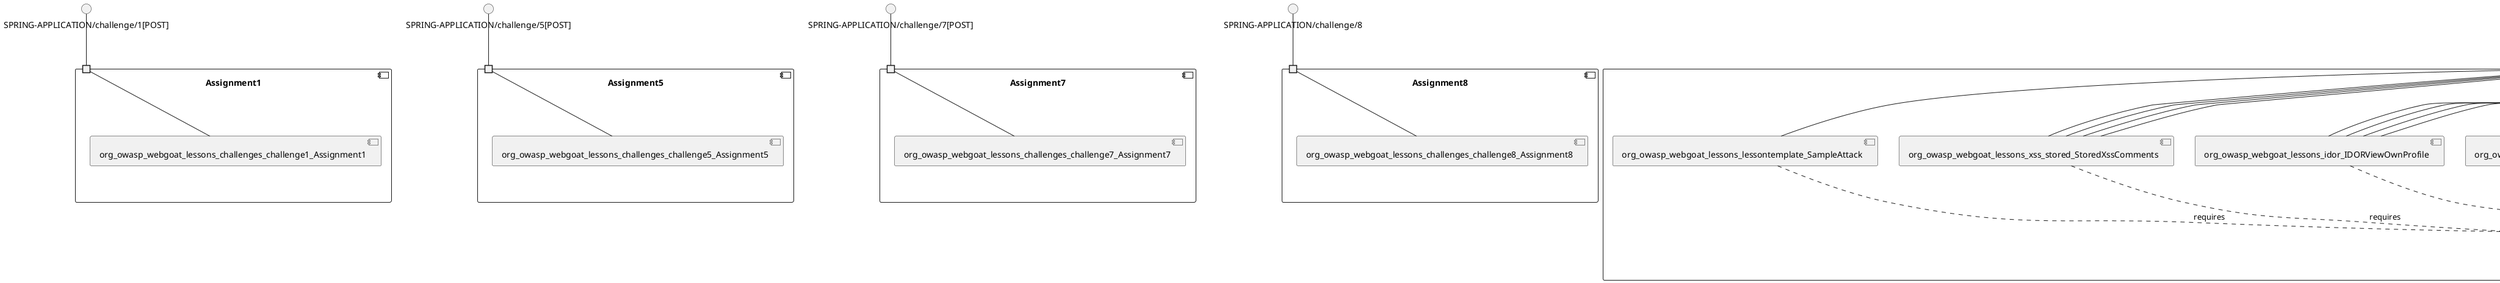 @startuml
skinparam fixCircleLabelOverlapping true
component "Assignment1\n\n\n\n\n\n" {
[org_owasp_webgoat_lessons_challenges_challenge1_Assignment1]
portin " " as Assignment1.requires.SPRING_APPLICATION_challenge_1_POST_
"Assignment1.requires.SPRING_APPLICATION_challenge_1_POST_"--[org_owasp_webgoat_lessons_challenges_challenge1_Assignment1]
}
interface "SPRING-APPLICATION/challenge/1[POST]" as interface.SPRING_APPLICATION_challenge_1_POST_
interface.SPRING_APPLICATION_challenge_1_POST_--"Assignment1.requires.SPRING_APPLICATION_challenge_1_POST_"
component "Assignment5\n\n\n\n\n\n" {
[org_owasp_webgoat_lessons_challenges_challenge5_Assignment5]
portin " " as Assignment5.requires.SPRING_APPLICATION_challenge_5_POST_
"Assignment5.requires.SPRING_APPLICATION_challenge_5_POST_"--[org_owasp_webgoat_lessons_challenges_challenge5_Assignment5]
}
interface "SPRING-APPLICATION/challenge/5[POST]" as interface.SPRING_APPLICATION_challenge_5_POST_
interface.SPRING_APPLICATION_challenge_5_POST_--"Assignment5.requires.SPRING_APPLICATION_challenge_5_POST_"
component "Assignment7\n\n\n\n\n\n" {
[org_owasp_webgoat_lessons_challenges_challenge7_Assignment7]
portin " " as Assignment7.requires.SPRING_APPLICATION_challenge_7_POST_
"Assignment7.requires.SPRING_APPLICATION_challenge_7_POST_"--[org_owasp_webgoat_lessons_challenges_challenge7_Assignment7]
}
interface "SPRING-APPLICATION/challenge/7[POST]" as interface.SPRING_APPLICATION_challenge_7_POST_
interface.SPRING_APPLICATION_challenge_7_POST_--"Assignment7.requires.SPRING_APPLICATION_challenge_7_POST_"
component "Assignment8\n\n\n\n\n\n" {
[org_owasp_webgoat_lessons_challenges_challenge8_Assignment8]
portin " " as Assignment8.requires.SPRING_APPLICATION_challenge_8
"Assignment8.requires.SPRING_APPLICATION_challenge_8"--[org_owasp_webgoat_lessons_challenges_challenge8_Assignment8]
}
interface "SPRING-APPLICATION/challenge/8" as interface.SPRING_APPLICATION_challenge_8
interface.SPRING_APPLICATION_challenge_8--"Assignment8.requires.SPRING_APPLICATION_challenge_8"
component "BlindSendFileAssignment\n\n\n\n\n\n" {
[org_owasp_webgoat_lessons_xxe_BlindSendFileAssignment]
portin " " as BlindSendFileAssignment.requires.SPRING_APPLICATION__POST_
"BlindSendFileAssignment.requires.SPRING_APPLICATION__POST_"--[org_owasp_webgoat_lessons_xxe_BlindSendFileAssignment]
}
interface "SPRING-APPLICATION/[POST]" as interface.SPRING_APPLICATION__POST_
interface.SPRING_APPLICATION__POST_--"BlindSendFileAssignment.requires.SPRING_APPLICATION__POST_"
component "BypassRestrictionsFieldRestrictions\n\n\n\n\n\n" {
[org_owasp_webgoat_lessons_bypassrestrictions_BypassRestrictionsFieldRestrictions]
portin " " as BypassRestrictionsFieldRestrictions.requires.SPRING_APPLICATION_BypassRestrictions_FieldRestrictions_POST_
"BypassRestrictionsFieldRestrictions.requires.SPRING_APPLICATION_BypassRestrictions_FieldRestrictions_POST_"--[org_owasp_webgoat_lessons_bypassrestrictions_BypassRestrictionsFieldRestrictions]
}
interface "SPRING-APPLICATION/BypassRestrictions/FieldRestrictions[POST]" as interface.SPRING_APPLICATION_BypassRestrictions_FieldRestrictions_POST_
interface.SPRING_APPLICATION_BypassRestrictions_FieldRestrictions_POST_--"BypassRestrictionsFieldRestrictions.requires.SPRING_APPLICATION_BypassRestrictions_FieldRestrictions_POST_"
component "BypassRestrictionsFrontendValidation\n\n\n\n\n\n" {
[org_owasp_webgoat_lessons_bypassrestrictions_BypassRestrictionsFrontendValidation]
portin " " as BypassRestrictionsFrontendValidation.requires.SPRING_APPLICATION_BypassRestrictions_frontendValidation_POST_
"BypassRestrictionsFrontendValidation.requires.SPRING_APPLICATION_BypassRestrictions_frontendValidation_POST_"--[org_owasp_webgoat_lessons_bypassrestrictions_BypassRestrictionsFrontendValidation]
}
interface "SPRING-APPLICATION/BypassRestrictions/frontendValidation[POST]" as interface.SPRING_APPLICATION_BypassRestrictions_frontendValidation_POST_
interface.SPRING_APPLICATION_BypassRestrictions_frontendValidation_POST_--"BypassRestrictionsFrontendValidation.requires.SPRING_APPLICATION_BypassRestrictions_frontendValidation_POST_"
component "CIAQuiz\n\n\n\n\n\n" {
[org_owasp_webgoat_lessons_cia_CIAQuiz]
portin " " as CIAQuiz.requires.SPRING_APPLICATION_cia_quiz
"CIAQuiz.requires.SPRING_APPLICATION_cia_quiz"--[org_owasp_webgoat_lessons_cia_CIAQuiz]
}
interface "SPRING-APPLICATION/cia/quiz" as interface.SPRING_APPLICATION_cia_quiz
interface.SPRING_APPLICATION_cia_quiz--"CIAQuiz.requires.SPRING_APPLICATION_cia_quiz"
component "ClientSideFilteringAssignment\n\n\n\n\n\n" {
[org_owasp_webgoat_lessons_clientsidefiltering_ClientSideFilteringAssignment]
portin " " as ClientSideFilteringAssignment.requires.SPRING_APPLICATION_clientSideFiltering_attack1_POST_
"ClientSideFilteringAssignment.requires.SPRING_APPLICATION_clientSideFiltering_attack1_POST_"--[org_owasp_webgoat_lessons_clientsidefiltering_ClientSideFilteringAssignment]
}
interface "SPRING-APPLICATION/clientSideFiltering/attack1[POST]" as interface.SPRING_APPLICATION_clientSideFiltering_attack1_POST_
interface.SPRING_APPLICATION_clientSideFiltering_attack1_POST_--"ClientSideFilteringAssignment.requires.SPRING_APPLICATION_clientSideFiltering_attack1_POST_"
component "ClientSideFilteringFreeAssignment\n\n\n\n\n\n" {
[org_owasp_webgoat_lessons_clientsidefiltering_ClientSideFilteringFreeAssignment]
portin " " as ClientSideFilteringFreeAssignment.requires.SPRING_APPLICATION_clientSideFiltering_getItForFree_POST_
"ClientSideFilteringFreeAssignment.requires.SPRING_APPLICATION_clientSideFiltering_getItForFree_POST_"--[org_owasp_webgoat_lessons_clientsidefiltering_ClientSideFilteringFreeAssignment]
}
interface "SPRING-APPLICATION/clientSideFiltering/getItForFree[POST]" as interface.SPRING_APPLICATION_clientSideFiltering_getItForFree_POST_
interface.SPRING_APPLICATION_clientSideFiltering_getItForFree_POST_--"ClientSideFilteringFreeAssignment.requires.SPRING_APPLICATION_clientSideFiltering_getItForFree_POST_"
component "CommentsEndpoint\n\n\n\n\n\n" {
[org_owasp_webgoat_lessons_xxe_CommentsEndpoint]
portin " " as CommentsEndpoint.requires.SPRING_APPLICATION_xxe_comments_GET_
"CommentsEndpoint.requires.SPRING_APPLICATION_xxe_comments_GET_"--[org_owasp_webgoat_lessons_xxe_CommentsEndpoint]
}
interface "SPRING-APPLICATION/xxe/comments[GET]" as interface.SPRING_APPLICATION_xxe_comments_GET_
interface.SPRING_APPLICATION_xxe_comments_GET_--"CommentsEndpoint.requires.SPRING_APPLICATION_xxe_comments_GET_"
component "CrossSiteScriptingLesson1\n\n\n\n\n\n" {
[org_owasp_webgoat_lessons_xss_CrossSiteScriptingLesson1]
portin " " as CrossSiteScriptingLesson1.requires.SPRING_APPLICATION_CrossSiteScripting_attack1_POST_
"CrossSiteScriptingLesson1.requires.SPRING_APPLICATION_CrossSiteScripting_attack1_POST_"--[org_owasp_webgoat_lessons_xss_CrossSiteScriptingLesson1]
}
interface "SPRING-APPLICATION/CrossSiteScripting/attack1[POST]" as interface.SPRING_APPLICATION_CrossSiteScripting_attack1_POST_
interface.SPRING_APPLICATION_CrossSiteScripting_attack1_POST_--"CrossSiteScriptingLesson1.requires.SPRING_APPLICATION_CrossSiteScripting_attack1_POST_"
component "CrossSiteScriptingLesson3\n\n\n\n\n\n" {
[org_owasp_webgoat_lessons_xss_CrossSiteScriptingLesson3]
portin " " as CrossSiteScriptingLesson3.requires.SPRING_APPLICATION_CrossSiteScripting_attack3_POST_
"CrossSiteScriptingLesson3.requires.SPRING_APPLICATION_CrossSiteScripting_attack3_POST_"--[org_owasp_webgoat_lessons_xss_CrossSiteScriptingLesson3]
}
interface "SPRING-APPLICATION/CrossSiteScripting/attack3[POST]" as interface.SPRING_APPLICATION_CrossSiteScripting_attack3_POST_
interface.SPRING_APPLICATION_CrossSiteScripting_attack3_POST_--"CrossSiteScriptingLesson3.requires.SPRING_APPLICATION_CrossSiteScripting_attack3_POST_"
component "CrossSiteScriptingLesson4\n\n\n\n\n\n" {
[org_owasp_webgoat_lessons_xss_CrossSiteScriptingLesson4]
portin " " as CrossSiteScriptingLesson4.requires.SPRING_APPLICATION_CrossSiteScripting_attack4_POST_
"CrossSiteScriptingLesson4.requires.SPRING_APPLICATION_CrossSiteScripting_attack4_POST_"--[org_owasp_webgoat_lessons_xss_CrossSiteScriptingLesson4]
}
interface "SPRING-APPLICATION/CrossSiteScripting/attack4[POST]" as interface.SPRING_APPLICATION_CrossSiteScripting_attack4_POST_
interface.SPRING_APPLICATION_CrossSiteScripting_attack4_POST_--"CrossSiteScriptingLesson4.requires.SPRING_APPLICATION_CrossSiteScripting_attack4_POST_"
component "CrossSiteScriptingLesson5a\n\n\n\n\n\n" {
[org_owasp_webgoat_lessons_csrf_CSRFGetFlag]
[org_owasp_webgoat_lessons_xss_CrossSiteScriptingLesson6a]
[org_owasp_webgoat_lessons_csrf_ForgedReviews]
[org_owasp_webgoat_lessons_xss_stored_StoredXssComments]
[org_owasp_webgoat_lessons_idor_IDOREditOtherProfile]
[org_owasp_webgoat_lessons_idor_IDORViewOwnProfile]
[org_owasp_webgoat_lessons_xxe_SimpleXXE]
[org_owasp_webgoat_container_session_WebSession]
[org_owasp_webgoat_lessons_csrf_CSRFConfirmFlag1]
[org_owasp_webgoat_lessons_idor_IDORViewOwnProfileAltUrl]
[org_owasp_webgoat_lessons_xxe_CommentsCache]
[org_owasp_webgoat_lessons_authbypass_VerifyAccount]
[org_owasp_webgoat_container_i18n_PluginMessages]
[org_owasp_webgoat_lessons_idor_IDORViewOtherProfile]
[org_owasp_webgoat_lessons_xss_CrossSiteScriptingLesson5a]
[org_owasp_webgoat_lessons_xxe_ContentTypeAssignment]
[org_owasp_webgoat_lessons_lessontemplate_SampleAttack]
[org_owasp_webgoat_container_session_UserSessionData]
[org_owasp_webgoat_lessons_csrf_CSRFFeedback]
portin " " as CrossSiteScriptingLesson5a.requires.SPRING_APPLICATION_lesson_template
portin " " as CrossSiteScriptingLesson5a.requires.SPRING_APPLICATION__GET_
portin " " as CrossSiteScriptingLesson5a.requires.SPRING_APPLICATION__PUT_
portin " " as CrossSiteScriptingLesson5a.requires.SPRING_APPLICATION__POST_
portin " " as CrossSiteScriptingLesson5a.requires.SPRING_APPLICATION_IDOR_profile_alt_path_POST_
portin " " as CrossSiteScriptingLesson5a.requires.SPRING_APPLICATION_CrossSiteScripting_attack6a_POST_
portin " " as CrossSiteScriptingLesson5a.requires.SPRING_APPLICATION_CrossSiteScripting_attack5a_GET_
[org_owasp_webgoat_lessons_csrf_CSRFGetFlag]..>[org_owasp_webgoat_container_session_UserSessionData] : requires
[org_owasp_webgoat_lessons_xss_CrossSiteScriptingLesson6a]..>[org_owasp_webgoat_container_session_UserSessionData] : requires
[org_owasp_webgoat_lessons_idor_IDOREditOtherProfile]..>[org_owasp_webgoat_container_session_UserSessionData] : requires
[org_owasp_webgoat_lessons_idor_IDORViewOwnProfile]..>[org_owasp_webgoat_container_session_UserSessionData] : requires
[org_owasp_webgoat_lessons_csrf_CSRFConfirmFlag1]..>[org_owasp_webgoat_container_session_UserSessionData] : requires
[org_owasp_webgoat_lessons_idor_IDORViewOwnProfileAltUrl]..>[org_owasp_webgoat_container_session_UserSessionData] : requires
[org_owasp_webgoat_lessons_authbypass_VerifyAccount]..>[org_owasp_webgoat_container_session_UserSessionData] : requires
[org_owasp_webgoat_lessons_idor_IDORViewOtherProfile]..>[org_owasp_webgoat_container_session_UserSessionData] : requires
[org_owasp_webgoat_lessons_xss_CrossSiteScriptingLesson5a]..>[org_owasp_webgoat_container_session_UserSessionData] : requires
[org_owasp_webgoat_lessons_lessontemplate_SampleAttack]..>[org_owasp_webgoat_container_session_UserSessionData] : requires
[org_owasp_webgoat_lessons_csrf_CSRFFeedback]..>[org_owasp_webgoat_container_session_UserSessionData] : requires
[org_owasp_webgoat_lessons_csrf_ForgedReviews]..>[org_owasp_webgoat_container_session_WebSession] : requires
[org_owasp_webgoat_lessons_xss_stored_StoredXssComments]..>[org_owasp_webgoat_container_session_WebSession] : requires
[org_owasp_webgoat_lessons_authbypass_VerifyAccount]..>[org_owasp_webgoat_container_session_WebSession] : requires
[org_owasp_webgoat_lessons_xxe_ContentTypeAssignment]..>[org_owasp_webgoat_container_session_WebSession] : requires
[org_owasp_webgoat_lessons_csrf_CSRFGetFlag]..>[org_owasp_webgoat_container_i18n_PluginMessages] : requires
[org_owasp_webgoat_lessons_xxe_SimpleXXE]..>[org_owasp_webgoat_lessons_xxe_CommentsCache] : requires
[org_owasp_webgoat_lessons_xxe_ContentTypeAssignment]..>[org_owasp_webgoat_lessons_xxe_CommentsCache] : requires
"CrossSiteScriptingLesson5a.requires.SPRING_APPLICATION__POST_"--[org_owasp_webgoat_lessons_csrf_CSRFGetFlag]
"CrossSiteScriptingLesson5a.requires.SPRING_APPLICATION__POST_"--[org_owasp_webgoat_lessons_xxe_SimpleXXE]
"CrossSiteScriptingLesson5a.requires.SPRING_APPLICATION__POST_"--[org_owasp_webgoat_lessons_csrf_CSRFConfirmFlag1]
"CrossSiteScriptingLesson5a.requires.SPRING_APPLICATION__POST_"--[org_owasp_webgoat_lessons_authbypass_VerifyAccount]
"CrossSiteScriptingLesson5a.requires.SPRING_APPLICATION__POST_"--[org_owasp_webgoat_lessons_xxe_ContentTypeAssignment]
"CrossSiteScriptingLesson5a.requires.SPRING_APPLICATION__POST_"--[org_owasp_webgoat_lessons_csrf_CSRFFeedback]
"CrossSiteScriptingLesson5a.requires.SPRING_APPLICATION__POST_"--[org_owasp_webgoat_lessons_csrf_CSRFGetFlag]
"CrossSiteScriptingLesson5a.requires.SPRING_APPLICATION__POST_"--[org_owasp_webgoat_lessons_xxe_SimpleXXE]
"CrossSiteScriptingLesson5a.requires.SPRING_APPLICATION__POST_"--[org_owasp_webgoat_lessons_csrf_CSRFConfirmFlag1]
"CrossSiteScriptingLesson5a.requires.SPRING_APPLICATION__POST_"--[org_owasp_webgoat_lessons_authbypass_VerifyAccount]
"CrossSiteScriptingLesson5a.requires.SPRING_APPLICATION__POST_"--[org_owasp_webgoat_lessons_xxe_ContentTypeAssignment]
"CrossSiteScriptingLesson5a.requires.SPRING_APPLICATION__POST_"--[org_owasp_webgoat_lessons_csrf_CSRFFeedback]
"CrossSiteScriptingLesson5a.requires.SPRING_APPLICATION__POST_"--[org_owasp_webgoat_lessons_csrf_CSRFGetFlag]
"CrossSiteScriptingLesson5a.requires.SPRING_APPLICATION__POST_"--[org_owasp_webgoat_lessons_xxe_SimpleXXE]
"CrossSiteScriptingLesson5a.requires.SPRING_APPLICATION__POST_"--[org_owasp_webgoat_lessons_csrf_CSRFConfirmFlag1]
"CrossSiteScriptingLesson5a.requires.SPRING_APPLICATION__POST_"--[org_owasp_webgoat_lessons_authbypass_VerifyAccount]
"CrossSiteScriptingLesson5a.requires.SPRING_APPLICATION__POST_"--[org_owasp_webgoat_lessons_xxe_ContentTypeAssignment]
"CrossSiteScriptingLesson5a.requires.SPRING_APPLICATION__POST_"--[org_owasp_webgoat_lessons_csrf_CSRFFeedback]
"CrossSiteScriptingLesson5a.requires.SPRING_APPLICATION_CrossSiteScripting_attack5a_GET_"--[org_owasp_webgoat_lessons_xss_CrossSiteScriptingLesson5a]
"CrossSiteScriptingLesson5a.requires.SPRING_APPLICATION__POST_"--[org_owasp_webgoat_lessons_csrf_CSRFGetFlag]
"CrossSiteScriptingLesson5a.requires.SPRING_APPLICATION__POST_"--[org_owasp_webgoat_lessons_xxe_SimpleXXE]
"CrossSiteScriptingLesson5a.requires.SPRING_APPLICATION__POST_"--[org_owasp_webgoat_lessons_csrf_CSRFConfirmFlag1]
"CrossSiteScriptingLesson5a.requires.SPRING_APPLICATION__POST_"--[org_owasp_webgoat_lessons_authbypass_VerifyAccount]
"CrossSiteScriptingLesson5a.requires.SPRING_APPLICATION__POST_"--[org_owasp_webgoat_lessons_xxe_ContentTypeAssignment]
"CrossSiteScriptingLesson5a.requires.SPRING_APPLICATION__POST_"--[org_owasp_webgoat_lessons_csrf_CSRFFeedback]
"CrossSiteScriptingLesson5a.requires.SPRING_APPLICATION__GET_"--[org_owasp_webgoat_lessons_csrf_ForgedReviews]
"CrossSiteScriptingLesson5a.requires.SPRING_APPLICATION__GET_"--[org_owasp_webgoat_lessons_xss_stored_StoredXssComments]
"CrossSiteScriptingLesson5a.requires.SPRING_APPLICATION__GET_"--[org_owasp_webgoat_lessons_idor_IDORViewOwnProfile]
"CrossSiteScriptingLesson5a.requires.SPRING_APPLICATION__GET_"--[org_owasp_webgoat_lessons_idor_IDORViewOtherProfile]
"CrossSiteScriptingLesson5a.requires.SPRING_APPLICATION__GET_"--[org_owasp_webgoat_lessons_csrf_ForgedReviews]
"CrossSiteScriptingLesson5a.requires.SPRING_APPLICATION__GET_"--[org_owasp_webgoat_lessons_xss_stored_StoredXssComments]
"CrossSiteScriptingLesson5a.requires.SPRING_APPLICATION__GET_"--[org_owasp_webgoat_lessons_idor_IDORViewOwnProfile]
"CrossSiteScriptingLesson5a.requires.SPRING_APPLICATION__GET_"--[org_owasp_webgoat_lessons_idor_IDORViewOtherProfile]
"CrossSiteScriptingLesson5a.requires.SPRING_APPLICATION_IDOR_profile_alt_path_POST_"--[org_owasp_webgoat_lessons_idor_IDORViewOwnProfileAltUrl]
"CrossSiteScriptingLesson5a.requires.SPRING_APPLICATION_lesson_template"--[org_owasp_webgoat_lessons_lessontemplate_SampleAttack]
"CrossSiteScriptingLesson5a.requires.SPRING_APPLICATION__POST_"--[org_owasp_webgoat_lessons_csrf_CSRFGetFlag]
"CrossSiteScriptingLesson5a.requires.SPRING_APPLICATION__POST_"--[org_owasp_webgoat_lessons_xxe_SimpleXXE]
"CrossSiteScriptingLesson5a.requires.SPRING_APPLICATION__POST_"--[org_owasp_webgoat_lessons_csrf_CSRFConfirmFlag1]
"CrossSiteScriptingLesson5a.requires.SPRING_APPLICATION__POST_"--[org_owasp_webgoat_lessons_authbypass_VerifyAccount]
"CrossSiteScriptingLesson5a.requires.SPRING_APPLICATION__POST_"--[org_owasp_webgoat_lessons_xxe_ContentTypeAssignment]
"CrossSiteScriptingLesson5a.requires.SPRING_APPLICATION__POST_"--[org_owasp_webgoat_lessons_csrf_CSRFFeedback]
"CrossSiteScriptingLesson5a.requires.SPRING_APPLICATION__GET_"--[org_owasp_webgoat_lessons_csrf_ForgedReviews]
"CrossSiteScriptingLesson5a.requires.SPRING_APPLICATION__GET_"--[org_owasp_webgoat_lessons_xss_stored_StoredXssComments]
"CrossSiteScriptingLesson5a.requires.SPRING_APPLICATION__GET_"--[org_owasp_webgoat_lessons_idor_IDORViewOwnProfile]
"CrossSiteScriptingLesson5a.requires.SPRING_APPLICATION__GET_"--[org_owasp_webgoat_lessons_idor_IDORViewOtherProfile]
"CrossSiteScriptingLesson5a.requires.SPRING_APPLICATION_CrossSiteScripting_attack6a_POST_"--[org_owasp_webgoat_lessons_xss_CrossSiteScriptingLesson6a]
"CrossSiteScriptingLesson5a.requires.SPRING_APPLICATION__POST_"--[org_owasp_webgoat_lessons_csrf_CSRFGetFlag]
"CrossSiteScriptingLesson5a.requires.SPRING_APPLICATION__POST_"--[org_owasp_webgoat_lessons_xxe_SimpleXXE]
"CrossSiteScriptingLesson5a.requires.SPRING_APPLICATION__POST_"--[org_owasp_webgoat_lessons_csrf_CSRFConfirmFlag1]
"CrossSiteScriptingLesson5a.requires.SPRING_APPLICATION__POST_"--[org_owasp_webgoat_lessons_authbypass_VerifyAccount]
"CrossSiteScriptingLesson5a.requires.SPRING_APPLICATION__POST_"--[org_owasp_webgoat_lessons_xxe_ContentTypeAssignment]
"CrossSiteScriptingLesson5a.requires.SPRING_APPLICATION__POST_"--[org_owasp_webgoat_lessons_csrf_CSRFFeedback]
"CrossSiteScriptingLesson5a.requires.SPRING_APPLICATION__PUT_"--[org_owasp_webgoat_lessons_idor_IDOREditOtherProfile]
"CrossSiteScriptingLesson5a.requires.SPRING_APPLICATION__GET_"--[org_owasp_webgoat_lessons_csrf_ForgedReviews]
"CrossSiteScriptingLesson5a.requires.SPRING_APPLICATION__GET_"--[org_owasp_webgoat_lessons_xss_stored_StoredXssComments]
"CrossSiteScriptingLesson5a.requires.SPRING_APPLICATION__GET_"--[org_owasp_webgoat_lessons_idor_IDORViewOwnProfile]
"CrossSiteScriptingLesson5a.requires.SPRING_APPLICATION__GET_"--[org_owasp_webgoat_lessons_idor_IDORViewOtherProfile]
}
interface "SPRING-APPLICATION/[POST]" as interface.SPRING_APPLICATION__POST_
interface.SPRING_APPLICATION__POST_--"CrossSiteScriptingLesson5a.requires.SPRING_APPLICATION__POST_"
interface "SPRING-APPLICATION/CrossSiteScripting/attack5a[GET]" as interface.SPRING_APPLICATION_CrossSiteScripting_attack5a_GET_
interface.SPRING_APPLICATION_CrossSiteScripting_attack5a_GET_--"CrossSiteScriptingLesson5a.requires.SPRING_APPLICATION_CrossSiteScripting_attack5a_GET_"
interface "SPRING-APPLICATION/[GET]" as interface.SPRING_APPLICATION__GET_
interface.SPRING_APPLICATION__GET_--"CrossSiteScriptingLesson5a.requires.SPRING_APPLICATION__GET_"
interface "SPRING-APPLICATION/IDOR/profile/alt-path[POST]" as interface.SPRING_APPLICATION_IDOR_profile_alt_path_POST_
interface.SPRING_APPLICATION_IDOR_profile_alt_path_POST_--"CrossSiteScriptingLesson5a.requires.SPRING_APPLICATION_IDOR_profile_alt_path_POST_"
interface "SPRING-APPLICATION/lesson-template" as interface.SPRING_APPLICATION_lesson_template
interface.SPRING_APPLICATION_lesson_template--"CrossSiteScriptingLesson5a.requires.SPRING_APPLICATION_lesson_template"
interface "SPRING-APPLICATION/CrossSiteScripting/attack6a[POST]" as interface.SPRING_APPLICATION_CrossSiteScripting_attack6a_POST_
interface.SPRING_APPLICATION_CrossSiteScripting_attack6a_POST_--"CrossSiteScriptingLesson5a.requires.SPRING_APPLICATION_CrossSiteScripting_attack6a_POST_"
interface "SPRING-APPLICATION/[PUT]" as interface.SPRING_APPLICATION__PUT_
interface.SPRING_APPLICATION__PUT_--"CrossSiteScriptingLesson5a.requires.SPRING_APPLICATION__PUT_"
component "CrossSiteScriptingQuiz\n\n\n\n\n\n" {
[org_owasp_webgoat_lessons_xss_CrossSiteScriptingQuiz]
portin " " as CrossSiteScriptingQuiz.requires.SPRING_APPLICATION_CrossSiteScripting_quiz
"CrossSiteScriptingQuiz.requires.SPRING_APPLICATION_CrossSiteScripting_quiz"--[org_owasp_webgoat_lessons_xss_CrossSiteScriptingQuiz]
}
interface "SPRING-APPLICATION/CrossSiteScripting/quiz" as interface.SPRING_APPLICATION_CrossSiteScripting_quiz
interface.SPRING_APPLICATION_CrossSiteScripting_quiz--"CrossSiteScriptingQuiz.requires.SPRING_APPLICATION_CrossSiteScripting_quiz"
component "DOMCrossSiteScripting\n\n\n\n\n\n" {
[org_owasp_webgoat_lessons_xss_DOMCrossSiteScripting]
portin " " as DOMCrossSiteScripting.requires.SPRING_APPLICATION_CrossSiteScripting_phone_home_xss_POST_
"DOMCrossSiteScripting.requires.SPRING_APPLICATION_CrossSiteScripting_phone_home_xss_POST_"--[org_owasp_webgoat_lessons_xss_DOMCrossSiteScripting]
}
interface "SPRING-APPLICATION/CrossSiteScripting/phone-home-xss[POST]" as interface.SPRING_APPLICATION_CrossSiteScripting_phone_home_xss_POST_
interface.SPRING_APPLICATION_CrossSiteScripting_phone_home_xss_POST_--"DOMCrossSiteScripting.requires.SPRING_APPLICATION_CrossSiteScripting_phone_home_xss_POST_"
component "DOMCrossSiteScriptingVerifier\n\n\n\n\n\n" {
[org_owasp_webgoat_lessons_xss_DOMCrossSiteScriptingVerifier]
portin " " as DOMCrossSiteScriptingVerifier.requires.SPRING_APPLICATION_CrossSiteScripting_dom_follow_up_POST_
"DOMCrossSiteScriptingVerifier.requires.SPRING_APPLICATION_CrossSiteScripting_dom_follow_up_POST_"--[org_owasp_webgoat_lessons_xss_DOMCrossSiteScriptingVerifier]
}
interface "SPRING-APPLICATION/CrossSiteScripting/dom-follow-up[POST]" as interface.SPRING_APPLICATION_CrossSiteScripting_dom_follow_up_POST_
interface.SPRING_APPLICATION_CrossSiteScripting_dom_follow_up_POST_--"DOMCrossSiteScriptingVerifier.requires.SPRING_APPLICATION_CrossSiteScripting_dom_follow_up_POST_"
component "EncodingAssignment\n\n\n\n\n\n" {
[org_owasp_webgoat_lessons_cryptography_EncodingAssignment]
portin " " as EncodingAssignment.requires.SPRING_APPLICATION__GET_
"EncodingAssignment.requires.SPRING_APPLICATION__GET_"--[org_owasp_webgoat_lessons_cryptography_EncodingAssignment]
}
interface "SPRING-APPLICATION/[GET]" as interface.SPRING_APPLICATION__GET_
interface.SPRING_APPLICATION__GET_--"EncodingAssignment.requires.SPRING_APPLICATION__GET_"
component "EnvironmentService\n\n\n\n\n\n" {
[org_owasp_webgoat_container_service_EnvironmentService]
portin " " as EnvironmentService.requires.SPRING_APPLICATION_server_directory_GET_
"EnvironmentService.requires.SPRING_APPLICATION_server_directory_GET_"--[org_owasp_webgoat_container_service_EnvironmentService]
}
interface "SPRING-APPLICATION/server-directory[GET]" as interface.SPRING_APPLICATION_server_directory_GET_
interface.SPRING_APPLICATION_server_directory_GET_--"EnvironmentService.requires.SPRING_APPLICATION_server_directory_GET_"
component "FileServer\n\n\n\n\n\n" {
[org_owasp_webgoat_webwolf_FileServer]
portin " " as FileServer.requires.SPRING_APPLICATION_
"FileServer.requires.SPRING_APPLICATION_"--[org_owasp_webgoat_webwolf_FileServer]
}
interface "SPRING-APPLICATION/" as interface.SPRING_APPLICATION_
interface.SPRING_APPLICATION_--"FileServer.requires.SPRING_APPLICATION_"
component "FlagController\n\n\n\n\n\n" {
[org_owasp_webgoat_lessons_challenges_FlagController]
portin " " as FlagController.requires.SPRING_APPLICATION__POST_
"FlagController.requires.SPRING_APPLICATION__POST_"--[org_owasp_webgoat_lessons_challenges_FlagController]
}
interface "SPRING-APPLICATION/[POST]" as interface.SPRING_APPLICATION__POST_
interface.SPRING_APPLICATION__POST_--"FlagController.requires.SPRING_APPLICATION__POST_"
component "HammerHead\n\n\n\n\n\n" {
[org_owasp_webgoat_container_HammerHead]
portin " " as HammerHead.requires.SPRING_APPLICATION_
"HammerHead.requires.SPRING_APPLICATION_"--[org_owasp_webgoat_container_HammerHead]
}
interface "SPRING-APPLICATION/" as interface.SPRING_APPLICATION_
interface.SPRING_APPLICATION_--"HammerHead.requires.SPRING_APPLICATION_"
component "HashingAssignment\n\n\n\n\n\n" {
[org_owasp_webgoat_lessons_cryptography_HashingAssignment]
portin " " as HashingAssignment.requires.SPRING_APPLICATION_
"HashingAssignment.requires.SPRING_APPLICATION_"--[org_owasp_webgoat_lessons_cryptography_HashingAssignment]
}
interface "SPRING-APPLICATION/" as interface.SPRING_APPLICATION_
interface.SPRING_APPLICATION_--"HashingAssignment.requires.SPRING_APPLICATION_"
component "HijackSessionAssignment\n\n\n\n\n\n" {
[org_owasp_webgoat_lessons_hijacksession_cas_HijackSessionAuthenticationProvider]
[org_owasp_webgoat_lessons_hijacksession_HijackSessionAssignment]
portin " " as HijackSessionAssignment.requires.SPRING_APPLICATION__POST_
[org_owasp_webgoat_lessons_hijacksession_HijackSessionAssignment]..>[org_owasp_webgoat_lessons_hijacksession_cas_HijackSessionAuthenticationProvider] : requires
"HijackSessionAssignment.requires.SPRING_APPLICATION__POST_"--[org_owasp_webgoat_lessons_hijacksession_HijackSessionAssignment]
}
interface "SPRING-APPLICATION/[POST]" as interface.SPRING_APPLICATION__POST_
interface.SPRING_APPLICATION__POST_--"HijackSessionAssignment.requires.SPRING_APPLICATION__POST_"
component "HintService\n\n\n\n\n\n" {
[org_owasp_webgoat_container_service_HintService]
portin " " as HintService.requires.SPRING_APPLICATION__GET_
"HintService.requires.SPRING_APPLICATION__GET_"--[org_owasp_webgoat_container_service_HintService]
}
interface "SPRING-APPLICATION/[GET]" as interface.SPRING_APPLICATION__GET_
interface.SPRING_APPLICATION__GET_--"HintService.requires.SPRING_APPLICATION__GET_"
component "HtmlTamperingTask\n\n\n\n\n\n" {
[org_owasp_webgoat_lessons_htmltampering_HtmlTamperingTask]
portin " " as HtmlTamperingTask.requires.SPRING_APPLICATION_HtmlTampering_task_POST_
"HtmlTamperingTask.requires.SPRING_APPLICATION_HtmlTampering_task_POST_"--[org_owasp_webgoat_lessons_htmltampering_HtmlTamperingTask]
}
interface "SPRING-APPLICATION/HtmlTampering/task[POST]" as interface.SPRING_APPLICATION_HtmlTampering_task_POST_
interface.SPRING_APPLICATION_HtmlTampering_task_POST_--"HtmlTamperingTask.requires.SPRING_APPLICATION_HtmlTampering_task_POST_"
component "HttpBasicsInterceptRequest\n\n\n\n\n\n" {
[org_owasp_webgoat_lessons_httpproxies_HttpBasicsInterceptRequest]
portin " " as HttpBasicsInterceptRequest.requires.SPRING_APPLICATION_
"HttpBasicsInterceptRequest.requires.SPRING_APPLICATION_"--[org_owasp_webgoat_lessons_httpproxies_HttpBasicsInterceptRequest]
}
interface "SPRING-APPLICATION/" as interface.SPRING_APPLICATION_
interface.SPRING_APPLICATION_--"HttpBasicsInterceptRequest.requires.SPRING_APPLICATION_"
component "HttpBasicsLesson\n\n\n\n\n\n" {
[org_owasp_webgoat_lessons_httpbasics_HttpBasicsLesson]
portin " " as HttpBasicsLesson.requires.SPRING_APPLICATION_HttpBasics_attack1_POST_
"HttpBasicsLesson.requires.SPRING_APPLICATION_HttpBasics_attack1_POST_"--[org_owasp_webgoat_lessons_httpbasics_HttpBasicsLesson]
}
interface "SPRING-APPLICATION/HttpBasics/attack1[POST]" as interface.SPRING_APPLICATION_HttpBasics_attack1_POST_
interface.SPRING_APPLICATION_HttpBasics_attack1_POST_--"HttpBasicsLesson.requires.SPRING_APPLICATION_HttpBasics_attack1_POST_"
component "HttpBasicsQuiz\n\n\n\n\n\n" {
[org_owasp_webgoat_lessons_httpbasics_HttpBasicsQuiz]
portin " " as HttpBasicsQuiz.requires.SPRING_APPLICATION_HttpBasics_attack2_POST_
"HttpBasicsQuiz.requires.SPRING_APPLICATION_HttpBasics_attack2_POST_"--[org_owasp_webgoat_lessons_httpbasics_HttpBasicsQuiz]
}
interface "SPRING-APPLICATION/HttpBasics/attack2[POST]" as interface.SPRING_APPLICATION_HttpBasics_attack2_POST_
interface.SPRING_APPLICATION_HttpBasics_attack2_POST_--"HttpBasicsQuiz.requires.SPRING_APPLICATION_HttpBasics_attack2_POST_"
component "IDORDiffAttributes\n\n\n\n\n\n" {
[org_owasp_webgoat_lessons_idor_IDORDiffAttributes]
portin " " as IDORDiffAttributes.requires.SPRING_APPLICATION_IDOR_diff_attributes_POST_
"IDORDiffAttributes.requires.SPRING_APPLICATION_IDOR_diff_attributes_POST_"--[org_owasp_webgoat_lessons_idor_IDORDiffAttributes]
}
interface "SPRING-APPLICATION/IDOR/diff-attributes[POST]" as interface.SPRING_APPLICATION_IDOR_diff_attributes_POST_
interface.SPRING_APPLICATION_IDOR_diff_attributes_POST_--"IDORDiffAttributes.requires.SPRING_APPLICATION_IDOR_diff_attributes_POST_"
component "IDORLogin\n\n\n\n\n\n" {
[org_owasp_webgoat_lessons_idor_IDORLogin]
portin " " as IDORLogin.requires.SPRING_APPLICATION_IDOR_login_POST_
"IDORLogin.requires.SPRING_APPLICATION_IDOR_login_POST_"--[org_owasp_webgoat_lessons_idor_IDORLogin]
}
interface "SPRING-APPLICATION/IDOR/login[POST]" as interface.SPRING_APPLICATION_IDOR_login_POST_
interface.SPRING_APPLICATION_IDOR_login_POST_--"IDORLogin.requires.SPRING_APPLICATION_IDOR_login_POST_"
component "ImageServlet\n\n\n\n\n\n" {
[org_owasp_webgoat_lessons_challenges_challenge1_ImageServlet]
portin " " as ImageServlet.requires.SPRING_APPLICATION_challenge_logo
"ImageServlet.requires.SPRING_APPLICATION_challenge_logo"--[org_owasp_webgoat_lessons_challenges_challenge1_ImageServlet]
}
interface "SPRING-APPLICATION/challenge/logo" as interface.SPRING_APPLICATION_challenge_logo
interface.SPRING_APPLICATION_challenge_logo--"ImageServlet.requires.SPRING_APPLICATION_challenge_logo"
component "InsecureDeserializationTask\n\n\n\n\n\n" {
[org_owasp_webgoat_lessons_deserialization_InsecureDeserializationTask]
portin " " as InsecureDeserializationTask.requires.SPRING_APPLICATION_InsecureDeserialization_task_POST_
"InsecureDeserializationTask.requires.SPRING_APPLICATION_InsecureDeserialization_task_POST_"--[org_owasp_webgoat_lessons_deserialization_InsecureDeserializationTask]
}
interface "SPRING-APPLICATION/InsecureDeserialization/task[POST]" as interface.SPRING_APPLICATION_InsecureDeserialization_task_POST_
interface.SPRING_APPLICATION_InsecureDeserialization_task_POST_--"InsecureDeserializationTask.requires.SPRING_APPLICATION_InsecureDeserialization_task_POST_"
component "InsecureLoginTask\n\n\n\n\n\n" {
[org_owasp_webgoat_lessons_insecurelogin_InsecureLoginTask]
portin " " as InsecureLoginTask.requires.SPRING_APPLICATION_InsecureLogin
"InsecureLoginTask.requires.SPRING_APPLICATION_InsecureLogin"--[org_owasp_webgoat_lessons_insecurelogin_InsecureLoginTask]
}
interface "SPRING-APPLICATION/InsecureLogin" as interface.SPRING_APPLICATION_InsecureLogin
interface.SPRING_APPLICATION_InsecureLogin--"InsecureLoginTask.requires.SPRING_APPLICATION_InsecureLogin"
component "JWTController\n\n\n\n\n\n" {
[org_owasp_webgoat_webwolf_jwt_JWTController]
portin " " as JWTController.requires.SPRING_APPLICATION_jwt_GET_
"JWTController.requires.SPRING_APPLICATION_jwt_GET_"--[org_owasp_webgoat_webwolf_jwt_JWTController]
}
interface "SPRING-APPLICATION/jwt[GET]" as interface.SPRING_APPLICATION_jwt_GET_
interface.SPRING_APPLICATION_jwt_GET_--"JWTController.requires.SPRING_APPLICATION_jwt_GET_"
component "JWTDecodeEndpoint\n\n\n\n\n\n" {
[org_owasp_webgoat_lessons_jwt_JWTDecodeEndpoint]
portin " " as JWTDecodeEndpoint.requires.SPRING_APPLICATION_JWT_decode_POST_
"JWTDecodeEndpoint.requires.SPRING_APPLICATION_JWT_decode_POST_"--[org_owasp_webgoat_lessons_jwt_JWTDecodeEndpoint]
}
interface "SPRING-APPLICATION/JWT/decode[POST]" as interface.SPRING_APPLICATION_JWT_decode_POST_
interface.SPRING_APPLICATION_JWT_decode_POST_--"JWTDecodeEndpoint.requires.SPRING_APPLICATION_JWT_decode_POST_"
component "JWTHeaderJKUEndpoint\n\n\n\n\n\n" {
[org_owasp_webgoat_lessons_jwt_claimmisuse_JWTHeaderJKUEndpoint]
portin " " as JWTHeaderJKUEndpoint.requires.SPRING_APPLICATION_JWT_jku
"JWTHeaderJKUEndpoint.requires.SPRING_APPLICATION_JWT_jku"--[org_owasp_webgoat_lessons_jwt_claimmisuse_JWTHeaderJKUEndpoint]
}
interface "SPRING-APPLICATION/JWT/jku" as interface.SPRING_APPLICATION_JWT_jku
interface.SPRING_APPLICATION_JWT_jku--"JWTHeaderJKUEndpoint.requires.SPRING_APPLICATION_JWT_jku"
component "JWTHeaderKIDEndpoint\n\n\n\n\n\n" {
[org_owasp_webgoat_lessons_jwt_claimmisuse_JWTHeaderKIDEndpoint]
portin " " as JWTHeaderKIDEndpoint.requires.SPRING_APPLICATION_JWT_kid
"JWTHeaderKIDEndpoint.requires.SPRING_APPLICATION_JWT_kid"--[org_owasp_webgoat_lessons_jwt_claimmisuse_JWTHeaderKIDEndpoint]
}
interface "SPRING-APPLICATION/JWT/kid" as interface.SPRING_APPLICATION_JWT_kid
interface.SPRING_APPLICATION_JWT_kid--"JWTHeaderKIDEndpoint.requires.SPRING_APPLICATION_JWT_kid"
component "JWTQuiz\n\n\n\n\n\n" {
[org_owasp_webgoat_lessons_jwt_JWTQuiz]
portin " " as JWTQuiz.requires.SPRING_APPLICATION_JWT_quiz
"JWTQuiz.requires.SPRING_APPLICATION_JWT_quiz"--[org_owasp_webgoat_lessons_jwt_JWTQuiz]
}
interface "SPRING-APPLICATION/JWT/quiz" as interface.SPRING_APPLICATION_JWT_quiz
interface.SPRING_APPLICATION_JWT_quiz--"JWTQuiz.requires.SPRING_APPLICATION_JWT_quiz"
component "JWTRefreshEndpoint\n\n\n\n\n\n" {
[org_owasp_webgoat_lessons_jwt_JWTRefreshEndpoint]
portin " " as JWTRefreshEndpoint.requires.SPRING_APPLICATION_JWT_refresh
"JWTRefreshEndpoint.requires.SPRING_APPLICATION_JWT_refresh"--[org_owasp_webgoat_lessons_jwt_JWTRefreshEndpoint]
}
interface "SPRING-APPLICATION/JWT/refresh" as interface.SPRING_APPLICATION_JWT_refresh
interface.SPRING_APPLICATION_JWT_refresh--"JWTRefreshEndpoint.requires.SPRING_APPLICATION_JWT_refresh"
component "JWTSecretKeyEndpoint\n\n\n\n\n\n" {
[org_owasp_webgoat_lessons_jwt_JWTSecretKeyEndpoint]
portin " " as JWTSecretKeyEndpoint.requires.SPRING_APPLICATION_
"JWTSecretKeyEndpoint.requires.SPRING_APPLICATION_"--[org_owasp_webgoat_lessons_jwt_JWTSecretKeyEndpoint]
}
interface "SPRING-APPLICATION/" as interface.SPRING_APPLICATION_
interface.SPRING_APPLICATION_--"JWTSecretKeyEndpoint.requires.SPRING_APPLICATION_"
component "JWTVotesEndpoint\n\n\n\n\n\n" {
[org_owasp_webgoat_lessons_jwt_JWTVotesEndpoint]
portin " " as JWTVotesEndpoint.requires.SPRING_APPLICATION_JWT_votings
"JWTVotesEndpoint.requires.SPRING_APPLICATION_JWT_votings"--[org_owasp_webgoat_lessons_jwt_JWTVotesEndpoint]
}
interface "SPRING-APPLICATION/JWT/votings" as interface.SPRING_APPLICATION_JWT_votings
interface.SPRING_APPLICATION_JWT_votings--"JWTVotesEndpoint.requires.SPRING_APPLICATION_JWT_votings"
component "LabelDebugService\n\n\n\n\n\n" {
[org_owasp_webgoat_container_service_LabelDebugService]
portin " " as LabelDebugService.requires.SPRING_APPLICATION_
"LabelDebugService.requires.SPRING_APPLICATION_"--[org_owasp_webgoat_container_service_LabelDebugService]
}
interface "SPRING-APPLICATION/" as interface.SPRING_APPLICATION_
interface.SPRING_APPLICATION_--"LabelDebugService.requires.SPRING_APPLICATION_"
component "LabelService\n\n\n\n\n\n" {
[org_owasp_webgoat_container_service_LabelService]
portin " " as LabelService.requires.SPRING_APPLICATION__GET_
"LabelService.requires.SPRING_APPLICATION__GET_"--[org_owasp_webgoat_container_service_LabelService]
}
interface "SPRING-APPLICATION/[GET]" as interface.SPRING_APPLICATION__GET_
interface.SPRING_APPLICATION__GET_--"LabelService.requires.SPRING_APPLICATION__GET_"
component "LandingAssignment\n\n\n\n\n\n" {
[org_owasp_webgoat_lessons_webwolfintroduction_LandingAssignment]
portin " " as LandingAssignment.requires.SPRING_APPLICATION_WebWolf_landing_POST_
"LandingAssignment.requires.SPRING_APPLICATION_WebWolf_landing_POST_"--[org_owasp_webgoat_lessons_webwolfintroduction_LandingAssignment]
}
interface "SPRING-APPLICATION/WebWolf/landing[POST]" as interface.SPRING_APPLICATION_WebWolf_landing_POST_
interface.SPRING_APPLICATION_WebWolf_landing_POST_--"LandingAssignment.requires.SPRING_APPLICATION_WebWolf_landing_POST_"
component "LandingPage\n\n\n\n\n\n" {
[org_owasp_webgoat_webwolf_requests_LandingPage]
portin " " as LandingPage.requires.SPRING_APPLICATION_landing
"LandingPage.requires.SPRING_APPLICATION_landing"--[org_owasp_webgoat_webwolf_requests_LandingPage]
}
interface "SPRING-APPLICATION/landing" as interface.SPRING_APPLICATION_landing
interface.SPRING_APPLICATION_landing--"LandingPage.requires.SPRING_APPLICATION_landing"
component "LessonInfoService\n\n\n\n\n\n" {
[org_owasp_webgoat_container_service_LessonInfoService]
portin " " as LessonInfoService.requires.SPRING_APPLICATION_
"LessonInfoService.requires.SPRING_APPLICATION_"--[org_owasp_webgoat_container_service_LessonInfoService]
}
interface "SPRING-APPLICATION/" as interface.SPRING_APPLICATION_
interface.SPRING_APPLICATION_--"LessonInfoService.requires.SPRING_APPLICATION_"
component "LessonTitleService\n\n\n\n\n\n" {
[org_owasp_webgoat_container_service_LessonTitleService]
portin " " as LessonTitleService.requires.SPRING_APPLICATION_
"LessonTitleService.requires.SPRING_APPLICATION_"--[org_owasp_webgoat_container_service_LessonTitleService]
}
interface "SPRING-APPLICATION/" as interface.SPRING_APPLICATION_
interface.SPRING_APPLICATION_--"LessonTitleService.requires.SPRING_APPLICATION_"
component "LogBleedingTask\n\n\n\n\n\n" {
[org_owasp_webgoat_lessons_logging_LogBleedingTask]
portin " " as LogBleedingTask.requires.SPRING_APPLICATION_LogSpoofing_log_bleeding_POST_
"LogBleedingTask.requires.SPRING_APPLICATION_LogSpoofing_log_bleeding_POST_"--[org_owasp_webgoat_lessons_logging_LogBleedingTask]
}
interface "SPRING-APPLICATION/LogSpoofing/log-bleeding[POST]" as interface.SPRING_APPLICATION_LogSpoofing_log_bleeding_POST_
interface.SPRING_APPLICATION_LogSpoofing_log_bleeding_POST_--"LogBleedingTask.requires.SPRING_APPLICATION_LogSpoofing_log_bleeding_POST_"
component "LogSpoofingTask\n\n\n\n\n\n" {
[org_owasp_webgoat_lessons_logging_LogSpoofingTask]
portin " " as LogSpoofingTask.requires.SPRING_APPLICATION_LogSpoofing_log_spoofing_POST_
"LogSpoofingTask.requires.SPRING_APPLICATION_LogSpoofing_log_spoofing_POST_"--[org_owasp_webgoat_lessons_logging_LogSpoofingTask]
}
interface "SPRING-APPLICATION/LogSpoofing/log-spoofing[POST]" as interface.SPRING_APPLICATION_LogSpoofing_log_spoofing_POST_
interface.SPRING_APPLICATION_LogSpoofing_log_spoofing_POST_--"LogSpoofingTask.requires.SPRING_APPLICATION_LogSpoofing_log_spoofing_POST_"
component "MailAssignment\n\n\n\n\n\n" {
[org_owasp_webgoat_lessons_webwolfintroduction_MailAssignment]
portin " " as MailAssignment.requires.SPRING_APPLICATION_WebWolf_mail_POST_
"MailAssignment.requires.SPRING_APPLICATION_WebWolf_mail_POST_"--[org_owasp_webgoat_lessons_webwolfintroduction_MailAssignment]
}
interface "SPRING-APPLICATION/WebWolf/mail[POST]" as interface.SPRING_APPLICATION_WebWolf_mail_POST_
interface.SPRING_APPLICATION_WebWolf_mail_POST_--"MailAssignment.requires.SPRING_APPLICATION_WebWolf_mail_POST_"
component "MailboxController\n\n\n\n\n\n" {
[org_owasp_webgoat_webwolf_mailbox_MailboxRepository]
[org_owasp_webgoat_webwolf_mailbox_MailboxController]
portin " " as MailboxController.requires.SPRING_APPLICATION_mail
[org_owasp_webgoat_webwolf_mailbox_MailboxController]..>[org_owasp_webgoat_webwolf_mailbox_MailboxRepository] : requires
"MailboxController.requires.SPRING_APPLICATION_mail"--[org_owasp_webgoat_webwolf_mailbox_MailboxController]
}
interface "SPRING-APPLICATION/mail" as interface.SPRING_APPLICATION_mail
interface.SPRING_APPLICATION_mail--"MailboxController.requires.SPRING_APPLICATION_mail"
component "MissingFunctionACHiddenMenus\n\n\n\n\n\n" {
[org_owasp_webgoat_lessons_missingac_MissingFunctionACHiddenMenus]
portin " " as MissingFunctionACHiddenMenus.requires.SPRING_APPLICATION__POST_
"MissingFunctionACHiddenMenus.requires.SPRING_APPLICATION__POST_"--[org_owasp_webgoat_lessons_missingac_MissingFunctionACHiddenMenus]
}
interface "SPRING-APPLICATION/[POST]" as interface.SPRING_APPLICATION__POST_
interface.SPRING_APPLICATION__POST_--"MissingFunctionACHiddenMenus.requires.SPRING_APPLICATION__POST_"
component "MissingFunctionACUsers\n\n\n\n\n\n" {
[org_owasp_webgoat_lessons_missingac_MissingFunctionACUsers]
portin " " as MissingFunctionACUsers.requires.SPRING_APPLICATION__GET_
portin " " as MissingFunctionACUsers.requires.SPRING_APPLICATION__POST_
"MissingFunctionACUsers.requires.SPRING_APPLICATION__GET_"--[org_owasp_webgoat_lessons_missingac_MissingFunctionACUsers]
"MissingFunctionACUsers.requires.SPRING_APPLICATION__POST_"--[org_owasp_webgoat_lessons_missingac_MissingFunctionACUsers]
}
interface "SPRING-APPLICATION/[GET]" as interface.SPRING_APPLICATION__GET_
interface.SPRING_APPLICATION__GET_--"MissingFunctionACUsers.requires.SPRING_APPLICATION__GET_"
interface "SPRING-APPLICATION/[POST]" as interface.SPRING_APPLICATION__POST_
interface.SPRING_APPLICATION__POST_--"MissingFunctionACUsers.requires.SPRING_APPLICATION__POST_"
component "MissingFunctionACYourHash\n\n\n\n\n\n" {
[org_owasp_webgoat_lessons_missingac_MissingFunctionACYourHash]
portin " " as MissingFunctionACYourHash.requires.SPRING_APPLICATION__POST_
"MissingFunctionACYourHash.requires.SPRING_APPLICATION__POST_"--[org_owasp_webgoat_lessons_missingac_MissingFunctionACYourHash]
}
interface "SPRING-APPLICATION/[POST]" as interface.SPRING_APPLICATION__POST_
interface.SPRING_APPLICATION__POST_--"MissingFunctionACYourHash.requires.SPRING_APPLICATION__POST_"
component "MissingFunctionACYourHashAdmin\n\n\n\n\n\n" {
[org_owasp_webgoat_lessons_missingac_MissingFunctionACYourHashAdmin]
portin " " as MissingFunctionACYourHashAdmin.requires.SPRING_APPLICATION__POST_
"MissingFunctionACYourHashAdmin.requires.SPRING_APPLICATION__POST_"--[org_owasp_webgoat_lessons_missingac_MissingFunctionACYourHashAdmin]
}
interface "SPRING-APPLICATION/[POST]" as interface.SPRING_APPLICATION__POST_
interface.SPRING_APPLICATION__POST_--"MissingFunctionACYourHashAdmin.requires.SPRING_APPLICATION__POST_"
component "NetworkDummy\n\n\n\n\n\n" {
[org_owasp_webgoat_lessons_chromedevtools_NetworkDummy]
portin " " as NetworkDummy.requires.SPRING_APPLICATION_ChromeDevTools_dummy_POST_
"NetworkDummy.requires.SPRING_APPLICATION_ChromeDevTools_dummy_POST_"--[org_owasp_webgoat_lessons_chromedevtools_NetworkDummy]
}
interface "SPRING-APPLICATION/ChromeDevTools/dummy[POST]" as interface.SPRING_APPLICATION_ChromeDevTools_dummy_POST_
interface.SPRING_APPLICATION_ChromeDevTools_dummy_POST_--"NetworkDummy.requires.SPRING_APPLICATION_ChromeDevTools_dummy_POST_"
component "NetworkLesson\n\n\n\n\n\n" {
[org_owasp_webgoat_lessons_chromedevtools_NetworkLesson]
portin " " as NetworkLesson.requires.SPRING_APPLICATION__POST_
"NetworkLesson.requires.SPRING_APPLICATION__POST_"--[org_owasp_webgoat_lessons_chromedevtools_NetworkLesson]
}
interface "SPRING-APPLICATION/[POST]" as interface.SPRING_APPLICATION__POST_
interface.SPRING_APPLICATION__POST_--"NetworkLesson.requires.SPRING_APPLICATION__POST_"
component "ProfileUpload\n\n\n\n\n\n" {
[org_owasp_webgoat_lessons_pathtraversal_ProfileUpload]
portin " " as ProfileUpload.requires.SPRING_APPLICATION_PathTraversal_profile_upload_POST_
portin " " as ProfileUpload.requires.SPRING_APPLICATION_PathTraversal_profile_picture_GET_
"ProfileUpload.requires.SPRING_APPLICATION_PathTraversal_profile_picture_GET_"--[org_owasp_webgoat_lessons_pathtraversal_ProfileUpload]
"ProfileUpload.requires.SPRING_APPLICATION_PathTraversal_profile_upload_POST_"--[org_owasp_webgoat_lessons_pathtraversal_ProfileUpload]
}
interface "SPRING-APPLICATION/PathTraversal/profile-picture[GET]" as interface.SPRING_APPLICATION_PathTraversal_profile_picture_GET_
interface.SPRING_APPLICATION_PathTraversal_profile_picture_GET_--"ProfileUpload.requires.SPRING_APPLICATION_PathTraversal_profile_picture_GET_"
interface "SPRING-APPLICATION/PathTraversal/profile-upload[POST]" as interface.SPRING_APPLICATION_PathTraversal_profile_upload_POST_
interface.SPRING_APPLICATION_PathTraversal_profile_upload_POST_--"ProfileUpload.requires.SPRING_APPLICATION_PathTraversal_profile_upload_POST_"
component "ProfileUploadFix\n\n\n\n\n\n" {
[org_owasp_webgoat_lessons_pathtraversal_ProfileUploadFix]
portin " " as ProfileUploadFix.requires.SPRING_APPLICATION_PathTraversal_profile_picture_fix_GET_
portin " " as ProfileUploadFix.requires.SPRING_APPLICATION_PathTraversal_profile_upload_fix_POST_
"ProfileUploadFix.requires.SPRING_APPLICATION_PathTraversal_profile_picture_fix_GET_"--[org_owasp_webgoat_lessons_pathtraversal_ProfileUploadFix]
"ProfileUploadFix.requires.SPRING_APPLICATION_PathTraversal_profile_upload_fix_POST_"--[org_owasp_webgoat_lessons_pathtraversal_ProfileUploadFix]
}
interface "SPRING-APPLICATION/PathTraversal/profile-picture-fix[GET]" as interface.SPRING_APPLICATION_PathTraversal_profile_picture_fix_GET_
interface.SPRING_APPLICATION_PathTraversal_profile_picture_fix_GET_--"ProfileUploadFix.requires.SPRING_APPLICATION_PathTraversal_profile_picture_fix_GET_"
interface "SPRING-APPLICATION/PathTraversal/profile-upload-fix[POST]" as interface.SPRING_APPLICATION_PathTraversal_profile_upload_fix_POST_
interface.SPRING_APPLICATION_PathTraversal_profile_upload_fix_POST_--"ProfileUploadFix.requires.SPRING_APPLICATION_PathTraversal_profile_upload_fix_POST_"
component "ProfileUploadRemoveUserInput\n\n\n\n\n\n" {
[org_owasp_webgoat_lessons_pathtraversal_ProfileUploadRemoveUserInput]
portin " " as ProfileUploadRemoveUserInput.requires.SPRING_APPLICATION_PathTraversal_profile_upload_remove_user_input_POST_
"ProfileUploadRemoveUserInput.requires.SPRING_APPLICATION_PathTraversal_profile_upload_remove_user_input_POST_"--[org_owasp_webgoat_lessons_pathtraversal_ProfileUploadRemoveUserInput]
}
interface "SPRING-APPLICATION/PathTraversal/profile-upload-remove-user-input[POST]" as interface.SPRING_APPLICATION_PathTraversal_profile_upload_remove_user_input_POST_
interface.SPRING_APPLICATION_PathTraversal_profile_upload_remove_user_input_POST_--"ProfileUploadRemoveUserInput.requires.SPRING_APPLICATION_PathTraversal_profile_upload_remove_user_input_POST_"
component "ProfileUploadRetrieval\n\n\n\n\n\n" {
[org_owasp_webgoat_lessons_pathtraversal_ProfileUploadRetrieval]
portin " " as ProfileUploadRetrieval.requires.SPRING_APPLICATION_PathTraversal_random_POST_
portin " " as ProfileUploadRetrieval.requires.SPRING_APPLICATION_PathTraversal_random_picture_GET_
"ProfileUploadRetrieval.requires.SPRING_APPLICATION_PathTraversal_random_POST_"--[org_owasp_webgoat_lessons_pathtraversal_ProfileUploadRetrieval]
"ProfileUploadRetrieval.requires.SPRING_APPLICATION_PathTraversal_random_picture_GET_"--[org_owasp_webgoat_lessons_pathtraversal_ProfileUploadRetrieval]
}
interface "SPRING-APPLICATION/PathTraversal/random[POST]" as interface.SPRING_APPLICATION_PathTraversal_random_POST_
interface.SPRING_APPLICATION_PathTraversal_random_POST_--"ProfileUploadRetrieval.requires.SPRING_APPLICATION_PathTraversal_random_POST_"
interface "SPRING-APPLICATION/PathTraversal/random-picture[GET]" as interface.SPRING_APPLICATION_PathTraversal_random_picture_GET_
interface.SPRING_APPLICATION_PathTraversal_random_picture_GET_--"ProfileUploadRetrieval.requires.SPRING_APPLICATION_PathTraversal_random_picture_GET_"
component "ProfileZipSlip\n\n\n\n\n\n" {
[org_owasp_webgoat_lessons_pathtraversal_ProfileZipSlip]
portin " " as ProfileZipSlip.requires.SPRING_APPLICATION_PathTraversal_zip_slip
"ProfileZipSlip.requires.SPRING_APPLICATION_PathTraversal_zip_slip"--[org_owasp_webgoat_lessons_pathtraversal_ProfileZipSlip]
}
interface "SPRING-APPLICATION/PathTraversal/zip-slip" as interface.SPRING_APPLICATION_PathTraversal_zip_slip
interface.SPRING_APPLICATION_PathTraversal_zip_slip--"ProfileZipSlip.requires.SPRING_APPLICATION_PathTraversal_zip_slip"
component "QuestionsAssignment\n\n\n\n\n\n" {
[org_owasp_webgoat_lessons_passwordreset_QuestionsAssignment]
portin " " as QuestionsAssignment.requires.SPRING_APPLICATION__POST_
"QuestionsAssignment.requires.SPRING_APPLICATION__POST_"--[org_owasp_webgoat_lessons_passwordreset_QuestionsAssignment]
}
interface "SPRING-APPLICATION/[POST]" as interface.SPRING_APPLICATION__POST_
interface.SPRING_APPLICATION__POST_--"QuestionsAssignment.requires.SPRING_APPLICATION__POST_"
component "RegistrationController\n\n\n\n\n\n" {
[org_owasp_webgoat_container_users_RegistrationController]
portin " " as RegistrationController.requires.SPRING_APPLICATION_login_oauth_mvc_GET_
portin " " as RegistrationController.requires.SPRING_APPLICATION_registration_GET_
portin " " as RegistrationController.requires.SPRING_APPLICATION_register_mvc_POST_
"RegistrationController.requires.SPRING_APPLICATION_registration_GET_"--[org_owasp_webgoat_container_users_RegistrationController]
"RegistrationController.requires.SPRING_APPLICATION_register_mvc_POST_"--[org_owasp_webgoat_container_users_RegistrationController]
"RegistrationController.requires.SPRING_APPLICATION_login_oauth_mvc_GET_"--[org_owasp_webgoat_container_users_RegistrationController]
}
interface "SPRING-APPLICATION/registration[GET]" as interface.SPRING_APPLICATION_registration_GET_
interface.SPRING_APPLICATION_registration_GET_--"RegistrationController.requires.SPRING_APPLICATION_registration_GET_"
interface "SPRING-APPLICATION/register_mvc[POST]" as interface.SPRING_APPLICATION_register_mvc_POST_
interface.SPRING_APPLICATION_register_mvc_POST_--"RegistrationController.requires.SPRING_APPLICATION_register_mvc_POST_"
interface "SPRING-APPLICATION/login-oauth_mvc[GET]" as interface.SPRING_APPLICATION_login_oauth_mvc_GET_
interface.SPRING_APPLICATION_login_oauth_mvc_GET_--"RegistrationController.requires.SPRING_APPLICATION_login_oauth_mvc_GET_"
component "Requests\n\n\n\n\n\n" {
[org_owasp_webgoat_webwolf_requests_Requests]
portin " " as Requests.requires.SPRING_APPLICATION_requests_GET_
"Requests.requires.SPRING_APPLICATION_requests_GET_"--[org_owasp_webgoat_webwolf_requests_Requests]
}
interface "SPRING-APPLICATION/requests[GET]" as interface.SPRING_APPLICATION_requests_GET_
interface.SPRING_APPLICATION_requests_GET_--"Requests.requires.SPRING_APPLICATION_requests_GET_"
component "ResetLinkAssignment\n\n\n\n\n\n" {
[org_owasp_webgoat_lessons_passwordreset_ResetLinkAssignment]
portin " " as ResetLinkAssignment.requires.SPRING_APPLICATION_PasswordReset_reset
"ResetLinkAssignment.requires.SPRING_APPLICATION_PasswordReset_reset"--[org_owasp_webgoat_lessons_passwordreset_ResetLinkAssignment]
}
interface "SPRING-APPLICATION/PasswordReset/reset" as interface.SPRING_APPLICATION_PasswordReset_reset
interface.SPRING_APPLICATION_PasswordReset_reset--"ResetLinkAssignment.requires.SPRING_APPLICATION_PasswordReset_reset"
component "ResetLinkAssignmentForgotPassword\n\n\n\n\n\n" {
[org_owasp_webgoat_lessons_passwordreset_ResetLinkAssignmentForgotPassword]
portin " " as ResetLinkAssignmentForgotPassword.requires.SPRING_APPLICATION_PasswordReset_ForgotPassword_create_password_reset_link_POST_
"ResetLinkAssignmentForgotPassword.requires.SPRING_APPLICATION_PasswordReset_ForgotPassword_create_password_reset_link_POST_"--[org_owasp_webgoat_lessons_passwordreset_ResetLinkAssignmentForgotPassword]
}
interface "SPRING-APPLICATION/PasswordReset/ForgotPassword/create-password-reset-link[POST]" as interface.SPRING_APPLICATION_PasswordReset_ForgotPassword_create_password_reset_link_POST_
interface.SPRING_APPLICATION_PasswordReset_ForgotPassword_create_password_reset_link_POST_--"ResetLinkAssignmentForgotPassword.requires.SPRING_APPLICATION_PasswordReset_ForgotPassword_create_password_reset_link_POST_"
component "SSRFTask1\n\n\n\n\n\n" {
[org_owasp_webgoat_lessons_ssrf_SSRFTask1]
portin " " as SSRFTask1.requires.SPRING_APPLICATION_SSRF_task1_POST_
"SSRFTask1.requires.SPRING_APPLICATION_SSRF_task1_POST_"--[org_owasp_webgoat_lessons_ssrf_SSRFTask1]
}
interface "SPRING-APPLICATION/SSRF/task1[POST]" as interface.SPRING_APPLICATION_SSRF_task1_POST_
interface.SPRING_APPLICATION_SSRF_task1_POST_--"SSRFTask1.requires.SPRING_APPLICATION_SSRF_task1_POST_"
component "SSRFTask2\n\n\n\n\n\n" {
[org_owasp_webgoat_lessons_ssrf_SSRFTask2]
portin " " as SSRFTask2.requires.SPRING_APPLICATION_SSRF_task2_POST_
"SSRFTask2.requires.SPRING_APPLICATION_SSRF_task2_POST_"--[org_owasp_webgoat_lessons_ssrf_SSRFTask2]
}
interface "SPRING-APPLICATION/SSRF/task2[POST]" as interface.SPRING_APPLICATION_SSRF_task2_POST_
interface.SPRING_APPLICATION_SSRF_task2_POST_--"SSRFTask2.requires.SPRING_APPLICATION_SSRF_task2_POST_"
component "Salaries\n\n\n\n\n\n" {
[org_owasp_webgoat_lessons_clientsidefiltering_Salaries]
portin " " as Salaries.requires.SPRING_APPLICATION_clientSideFiltering_salaries_GET_
"Salaries.requires.SPRING_APPLICATION_clientSideFiltering_salaries_GET_"--[org_owasp_webgoat_lessons_clientsidefiltering_Salaries]
}
interface "SPRING-APPLICATION/clientSideFiltering/salaries[GET]" as interface.SPRING_APPLICATION_clientSideFiltering_salaries_GET_
interface.SPRING_APPLICATION_clientSideFiltering_salaries_GET_--"Salaries.requires.SPRING_APPLICATION_clientSideFiltering_salaries_GET_"
component "SecureDefaultsAssignment\n\n\n\n\n\n" {
[org_owasp_webgoat_lessons_cryptography_SecureDefaultsAssignment]
portin " " as SecureDefaultsAssignment.requires.SPRING_APPLICATION_crypto_secure_defaults_POST_
"SecureDefaultsAssignment.requires.SPRING_APPLICATION_crypto_secure_defaults_POST_"--[org_owasp_webgoat_lessons_cryptography_SecureDefaultsAssignment]
}
interface "SPRING-APPLICATION/crypto/secure/defaults[POST]" as interface.SPRING_APPLICATION_crypto_secure_defaults_POST_
interface.SPRING_APPLICATION_crypto_secure_defaults_POST_--"SecureDefaultsAssignment.requires.SPRING_APPLICATION_crypto_secure_defaults_POST_"
component "SecurePasswordsAssignment\n\n\n\n\n\n" {
[org_owasp_webgoat_lessons_securepasswords_SecurePasswordsAssignment]
portin " " as SecurePasswordsAssignment.requires.SPRING_APPLICATION_SecurePasswords_assignment_POST_
"SecurePasswordsAssignment.requires.SPRING_APPLICATION_SecurePasswords_assignment_POST_"--[org_owasp_webgoat_lessons_securepasswords_SecurePasswordsAssignment]
}
interface "SPRING-APPLICATION/SecurePasswords/assignment[POST]" as interface.SPRING_APPLICATION_SecurePasswords_assignment_POST_
interface.SPRING_APPLICATION_SecurePasswords_assignment_POST_--"SecurePasswordsAssignment.requires.SPRING_APPLICATION_SecurePasswords_assignment_POST_"
component "SecurityQuestionAssignment\n\n\n\n\n\n" {
[org_owasp_webgoat_lessons_passwordreset_TriedQuestions]
[org_owasp_webgoat_lessons_passwordreset_SecurityQuestionAssignment]
portin " " as SecurityQuestionAssignment.requires.SPRING_APPLICATION_PasswordReset_SecurityQuestions_POST_
[org_owasp_webgoat_lessons_passwordreset_SecurityQuestionAssignment]..>[org_owasp_webgoat_lessons_passwordreset_TriedQuestions] : requires
"SecurityQuestionAssignment.requires.SPRING_APPLICATION_PasswordReset_SecurityQuestions_POST_"--[org_owasp_webgoat_lessons_passwordreset_SecurityQuestionAssignment]
}
interface "SPRING-APPLICATION/PasswordReset/SecurityQuestions[POST]" as interface.SPRING_APPLICATION_PasswordReset_SecurityQuestions_POST_
interface.SPRING_APPLICATION_PasswordReset_SecurityQuestions_POST_--"SecurityQuestionAssignment.requires.SPRING_APPLICATION_PasswordReset_SecurityQuestions_POST_"
component "Servers\n\n\n\n\n\n" {
[org_owasp_webgoat_lessons_sqlinjection_mitigation_Servers]
portin " " as Servers.requires.SPRING_APPLICATION_SqlInjectionMitigations_servers_GET_
"Servers.requires.SPRING_APPLICATION_SqlInjectionMitigations_servers_GET_"--[org_owasp_webgoat_lessons_sqlinjection_mitigation_Servers]
}
interface "SPRING-APPLICATION/SqlInjectionMitigations/servers[GET]" as interface.SPRING_APPLICATION_SqlInjectionMitigations_servers_GET_
interface.SPRING_APPLICATION_SqlInjectionMitigations_servers_GET_--"Servers.requires.SPRING_APPLICATION_SqlInjectionMitigations_servers_GET_"
component "SessionService\n\n\n\n\n\n" {
[org_owasp_webgoat_container_service_SessionService]
portin " " as SessionService.requires.SPRING_APPLICATION_
"SessionService.requires.SPRING_APPLICATION_"--[org_owasp_webgoat_container_service_SessionService]
}
interface "SPRING-APPLICATION/" as interface.SPRING_APPLICATION_
interface.SPRING_APPLICATION_--"SessionService.requires.SPRING_APPLICATION_"
component "ShopEndpoint\n\n\n\n\n\n" {
[org_owasp_webgoat_lessons_clientsidefiltering_ShopEndpoint]
portin " " as ShopEndpoint.requires.SPRING_APPLICATION_clientSideFiltering_challenge_store_coupons_GET_
"ShopEndpoint.requires.SPRING_APPLICATION_clientSideFiltering_challenge_store_coupons_GET_"--[org_owasp_webgoat_lessons_clientsidefiltering_ShopEndpoint]
}
interface "SPRING-APPLICATION/clientSideFiltering/challenge-store/coupons[GET]" as interface.SPRING_APPLICATION_clientSideFiltering_challenge_store_coupons_GET_
interface.SPRING_APPLICATION_clientSideFiltering_challenge_store_coupons_GET_--"ShopEndpoint.requires.SPRING_APPLICATION_clientSideFiltering_challenge_store_coupons_GET_"
component "SigningAssignment\n\n\n\n\n\n" {
[org_owasp_webgoat_lessons_cryptography_SigningAssignment]
portin " " as SigningAssignment.requires.SPRING_APPLICATION_
"SigningAssignment.requires.SPRING_APPLICATION_"--[org_owasp_webgoat_lessons_cryptography_SigningAssignment]
}
interface "SPRING-APPLICATION/" as interface.SPRING_APPLICATION_
interface.SPRING_APPLICATION_--"SigningAssignment.requires.SPRING_APPLICATION_"
component "SimpleMailAssignment\n\n\n\n\n\n" {
[org_owasp_webgoat_lessons_passwordreset_SimpleMailAssignment]
portin " " as SimpleMailAssignment.requires.SPRING_APPLICATION__POST_
"SimpleMailAssignment.requires.SPRING_APPLICATION__POST_"--[org_owasp_webgoat_lessons_passwordreset_SimpleMailAssignment]
}
interface "SPRING-APPLICATION/[POST]" as interface.SPRING_APPLICATION__POST_
interface.SPRING_APPLICATION__POST_--"SimpleMailAssignment.requires.SPRING_APPLICATION__POST_"
component "SpoofCookieAssignment\n\n\n\n\n\n" {
[org_owasp_webgoat_lessons_spoofcookie_SpoofCookieAssignment]
portin " " as SpoofCookieAssignment.requires.SPRING_APPLICATION__GET_
portin " " as SpoofCookieAssignment.requires.SPRING_APPLICATION__POST_
"SpoofCookieAssignment.requires.SPRING_APPLICATION__GET_"--[org_owasp_webgoat_lessons_spoofcookie_SpoofCookieAssignment]
"SpoofCookieAssignment.requires.SPRING_APPLICATION__POST_"--[org_owasp_webgoat_lessons_spoofcookie_SpoofCookieAssignment]
}
interface "SPRING-APPLICATION/[GET]" as interface.SPRING_APPLICATION__GET_
interface.SPRING_APPLICATION__GET_--"SpoofCookieAssignment.requires.SPRING_APPLICATION__GET_"
interface "SPRING-APPLICATION/[POST]" as interface.SPRING_APPLICATION__POST_
interface.SPRING_APPLICATION__POST_--"SpoofCookieAssignment.requires.SPRING_APPLICATION__POST_"
component "SqlInjectionChallenge\n\n\n\n\n\n" {
[org_owasp_webgoat_lessons_sqlinjection_advanced_SqlInjectionChallenge]
portin " " as SqlInjectionChallenge.requires.SPRING_APPLICATION_SqlInjectionAdvanced_challenge_PUT_
"SqlInjectionChallenge.requires.SPRING_APPLICATION_SqlInjectionAdvanced_challenge_PUT_"--[org_owasp_webgoat_lessons_sqlinjection_advanced_SqlInjectionChallenge]
}
interface "SPRING-APPLICATION/SqlInjectionAdvanced/challenge[PUT]" as interface.SPRING_APPLICATION_SqlInjectionAdvanced_challenge_PUT_
interface.SPRING_APPLICATION_SqlInjectionAdvanced_challenge_PUT_--"SqlInjectionChallenge.requires.SPRING_APPLICATION_SqlInjectionAdvanced_challenge_PUT_"
component "SqlInjectionChallengeLogin\n\n\n\n\n\n" {
[org_owasp_webgoat_lessons_sqlinjection_advanced_SqlInjectionChallengeLogin]
portin " " as SqlInjectionChallengeLogin.requires.SPRING_APPLICATION_SqlInjectionAdvanced_challenge_Login_POST_
"SqlInjectionChallengeLogin.requires.SPRING_APPLICATION_SqlInjectionAdvanced_challenge_Login_POST_"--[org_owasp_webgoat_lessons_sqlinjection_advanced_SqlInjectionChallengeLogin]
}
interface "SPRING-APPLICATION/SqlInjectionAdvanced/challenge_Login[POST]" as interface.SPRING_APPLICATION_SqlInjectionAdvanced_challenge_Login_POST_
interface.SPRING_APPLICATION_SqlInjectionAdvanced_challenge_Login_POST_--"SqlInjectionChallengeLogin.requires.SPRING_APPLICATION_SqlInjectionAdvanced_challenge_Login_POST_"
component "SqlInjectionLesson10\n\n\n\n\n\n" {
[org_owasp_webgoat_lessons_sqlinjection_introduction_SqlInjectionLesson10]
portin " " as SqlInjectionLesson10.requires.SPRING_APPLICATION_SqlInjection_attack10_POST_
"SqlInjectionLesson10.requires.SPRING_APPLICATION_SqlInjection_attack10_POST_"--[org_owasp_webgoat_lessons_sqlinjection_introduction_SqlInjectionLesson10]
}
interface "SPRING-APPLICATION/SqlInjection/attack10[POST]" as interface.SPRING_APPLICATION_SqlInjection_attack10_POST_
interface.SPRING_APPLICATION_SqlInjection_attack10_POST_--"SqlInjectionLesson10.requires.SPRING_APPLICATION_SqlInjection_attack10_POST_"
component "SqlInjectionLesson10a\n\n\n\n\n\n" {
[org_owasp_webgoat_lessons_sqlinjection_mitigation_SqlInjectionLesson10a]
portin " " as SqlInjectionLesson10a.requires.SPRING_APPLICATION_SqlInjectionMitigations_attack10a_POST_
"SqlInjectionLesson10a.requires.SPRING_APPLICATION_SqlInjectionMitigations_attack10a_POST_"--[org_owasp_webgoat_lessons_sqlinjection_mitigation_SqlInjectionLesson10a]
}
interface "SPRING-APPLICATION/SqlInjectionMitigations/attack10a[POST]" as interface.SPRING_APPLICATION_SqlInjectionMitigations_attack10a_POST_
interface.SPRING_APPLICATION_SqlInjectionMitigations_attack10a_POST_--"SqlInjectionLesson10a.requires.SPRING_APPLICATION_SqlInjectionMitigations_attack10a_POST_"
component "SqlInjectionLesson10b\n\n\n\n\n\n" {
[org_owasp_webgoat_lessons_sqlinjection_mitigation_SqlInjectionLesson10b]
portin " " as SqlInjectionLesson10b.requires.SPRING_APPLICATION_SqlInjectionMitigations_attack10b_POST_
"SqlInjectionLesson10b.requires.SPRING_APPLICATION_SqlInjectionMitigations_attack10b_POST_"--[org_owasp_webgoat_lessons_sqlinjection_mitigation_SqlInjectionLesson10b]
}
interface "SPRING-APPLICATION/SqlInjectionMitigations/attack10b[POST]" as interface.SPRING_APPLICATION_SqlInjectionMitigations_attack10b_POST_
interface.SPRING_APPLICATION_SqlInjectionMitigations_attack10b_POST_--"SqlInjectionLesson10b.requires.SPRING_APPLICATION_SqlInjectionMitigations_attack10b_POST_"
component "SqlInjectionLesson13\n\n\n\n\n\n" {
[org_owasp_webgoat_lessons_sqlinjection_mitigation_SqlInjectionLesson13]
portin " " as SqlInjectionLesson13.requires.SPRING_APPLICATION_SqlInjectionMitigations_attack12a_POST_
"SqlInjectionLesson13.requires.SPRING_APPLICATION_SqlInjectionMitigations_attack12a_POST_"--[org_owasp_webgoat_lessons_sqlinjection_mitigation_SqlInjectionLesson13]
}
interface "SPRING-APPLICATION/SqlInjectionMitigations/attack12a[POST]" as interface.SPRING_APPLICATION_SqlInjectionMitigations_attack12a_POST_
interface.SPRING_APPLICATION_SqlInjectionMitigations_attack12a_POST_--"SqlInjectionLesson13.requires.SPRING_APPLICATION_SqlInjectionMitigations_attack12a_POST_"
component "SqlInjectionLesson2\n\n\n\n\n\n" {
[org_owasp_webgoat_lessons_sqlinjection_introduction_SqlInjectionLesson2]
portin " " as SqlInjectionLesson2.requires.SPRING_APPLICATION_SqlInjection_attack2_POST_
"SqlInjectionLesson2.requires.SPRING_APPLICATION_SqlInjection_attack2_POST_"--[org_owasp_webgoat_lessons_sqlinjection_introduction_SqlInjectionLesson2]
}
interface "SPRING-APPLICATION/SqlInjection/attack2[POST]" as interface.SPRING_APPLICATION_SqlInjection_attack2_POST_
interface.SPRING_APPLICATION_SqlInjection_attack2_POST_--"SqlInjectionLesson2.requires.SPRING_APPLICATION_SqlInjection_attack2_POST_"
component "SqlInjectionLesson3\n\n\n\n\n\n" {
[org_owasp_webgoat_lessons_sqlinjection_introduction_SqlInjectionLesson3]
portin " " as SqlInjectionLesson3.requires.SPRING_APPLICATION_SqlInjection_attack3_POST_
"SqlInjectionLesson3.requires.SPRING_APPLICATION_SqlInjection_attack3_POST_"--[org_owasp_webgoat_lessons_sqlinjection_introduction_SqlInjectionLesson3]
}
interface "SPRING-APPLICATION/SqlInjection/attack3[POST]" as interface.SPRING_APPLICATION_SqlInjection_attack3_POST_
interface.SPRING_APPLICATION_SqlInjection_attack3_POST_--"SqlInjectionLesson3.requires.SPRING_APPLICATION_SqlInjection_attack3_POST_"
component "SqlInjectionLesson4\n\n\n\n\n\n" {
[org_owasp_webgoat_lessons_sqlinjection_introduction_SqlInjectionLesson4]
portin " " as SqlInjectionLesson4.requires.SPRING_APPLICATION_SqlInjection_attack4_POST_
"SqlInjectionLesson4.requires.SPRING_APPLICATION_SqlInjection_attack4_POST_"--[org_owasp_webgoat_lessons_sqlinjection_introduction_SqlInjectionLesson4]
}
interface "SPRING-APPLICATION/SqlInjection/attack4[POST]" as interface.SPRING_APPLICATION_SqlInjection_attack4_POST_
interface.SPRING_APPLICATION_SqlInjection_attack4_POST_--"SqlInjectionLesson4.requires.SPRING_APPLICATION_SqlInjection_attack4_POST_"
component "SqlInjectionLesson5\n\n\n\n\n\n" {
[org_owasp_webgoat_lessons_sqlinjection_introduction_SqlInjectionLesson5]
portin " " as SqlInjectionLesson5.requires.SPRING_APPLICATION_SqlInjection_attack5_POST_
"SqlInjectionLesson5.requires.SPRING_APPLICATION_SqlInjection_attack5_POST_"--[org_owasp_webgoat_lessons_sqlinjection_introduction_SqlInjectionLesson5]
}
interface "SPRING-APPLICATION/SqlInjection/attack5[POST]" as interface.SPRING_APPLICATION_SqlInjection_attack5_POST_
interface.SPRING_APPLICATION_SqlInjection_attack5_POST_--"SqlInjectionLesson5.requires.SPRING_APPLICATION_SqlInjection_attack5_POST_"
component "SqlInjectionLesson5a\n\n\n\n\n\n" {
[org_owasp_webgoat_lessons_sqlinjection_introduction_SqlInjectionLesson5a]
portin " " as SqlInjectionLesson5a.requires.SPRING_APPLICATION_SqlInjection_assignment5a_POST_
"SqlInjectionLesson5a.requires.SPRING_APPLICATION_SqlInjection_assignment5a_POST_"--[org_owasp_webgoat_lessons_sqlinjection_introduction_SqlInjectionLesson5a]
}
interface "SPRING-APPLICATION/SqlInjection/assignment5a[POST]" as interface.SPRING_APPLICATION_SqlInjection_assignment5a_POST_
interface.SPRING_APPLICATION_SqlInjection_assignment5a_POST_--"SqlInjectionLesson5a.requires.SPRING_APPLICATION_SqlInjection_assignment5a_POST_"
component "SqlInjectionLesson5b\n\n\n\n\n\n" {
[org_owasp_webgoat_lessons_sqlinjection_introduction_SqlInjectionLesson5b]
portin " " as SqlInjectionLesson5b.requires.SPRING_APPLICATION_SqlInjection_assignment5b_POST_
"SqlInjectionLesson5b.requires.SPRING_APPLICATION_SqlInjection_assignment5b_POST_"--[org_owasp_webgoat_lessons_sqlinjection_introduction_SqlInjectionLesson5b]
}
interface "SPRING-APPLICATION/SqlInjection/assignment5b[POST]" as interface.SPRING_APPLICATION_SqlInjection_assignment5b_POST_
interface.SPRING_APPLICATION_SqlInjection_assignment5b_POST_--"SqlInjectionLesson5b.requires.SPRING_APPLICATION_SqlInjection_assignment5b_POST_"
component "SqlInjectionLesson6a\n\n\n\n\n\n" {
[org_owasp_webgoat_lessons_sqlinjection_advanced_SqlInjectionLesson6a]
portin " " as SqlInjectionLesson6a.requires.SPRING_APPLICATION_SqlInjectionAdvanced_attack6a_POST_
"SqlInjectionLesson6a.requires.SPRING_APPLICATION_SqlInjectionAdvanced_attack6a_POST_"--[org_owasp_webgoat_lessons_sqlinjection_advanced_SqlInjectionLesson6a]
}
interface "SPRING-APPLICATION/SqlInjectionAdvanced/attack6a[POST]" as interface.SPRING_APPLICATION_SqlInjectionAdvanced_attack6a_POST_
interface.SPRING_APPLICATION_SqlInjectionAdvanced_attack6a_POST_--"SqlInjectionLesson6a.requires.SPRING_APPLICATION_SqlInjectionAdvanced_attack6a_POST_"
component "SqlInjectionLesson6b\n\n\n\n\n\n" {
[org_owasp_webgoat_lessons_sqlinjection_advanced_SqlInjectionLesson6b]
portin " " as SqlInjectionLesson6b.requires.SPRING_APPLICATION_SqlInjectionAdvanced_attack6b_POST_
"SqlInjectionLesson6b.requires.SPRING_APPLICATION_SqlInjectionAdvanced_attack6b_POST_"--[org_owasp_webgoat_lessons_sqlinjection_advanced_SqlInjectionLesson6b]
}
interface "SPRING-APPLICATION/SqlInjectionAdvanced/attack6b[POST]" as interface.SPRING_APPLICATION_SqlInjectionAdvanced_attack6b_POST_
interface.SPRING_APPLICATION_SqlInjectionAdvanced_attack6b_POST_--"SqlInjectionLesson6b.requires.SPRING_APPLICATION_SqlInjectionAdvanced_attack6b_POST_"
component "SqlInjectionLesson8\n\n\n\n\n\n" {
[org_owasp_webgoat_lessons_sqlinjection_introduction_SqlInjectionLesson8]
portin " " as SqlInjectionLesson8.requires.SPRING_APPLICATION_SqlInjection_attack8_POST_
"SqlInjectionLesson8.requires.SPRING_APPLICATION_SqlInjection_attack8_POST_"--[org_owasp_webgoat_lessons_sqlinjection_introduction_SqlInjectionLesson8]
}
interface "SPRING-APPLICATION/SqlInjection/attack8[POST]" as interface.SPRING_APPLICATION_SqlInjection_attack8_POST_
interface.SPRING_APPLICATION_SqlInjection_attack8_POST_--"SqlInjectionLesson8.requires.SPRING_APPLICATION_SqlInjection_attack8_POST_"
component "SqlInjectionLesson9\n\n\n\n\n\n" {
[org_owasp_webgoat_lessons_sqlinjection_introduction_SqlInjectionLesson9]
portin " " as SqlInjectionLesson9.requires.SPRING_APPLICATION_SqlInjection_attack9_POST_
"SqlInjectionLesson9.requires.SPRING_APPLICATION_SqlInjection_attack9_POST_"--[org_owasp_webgoat_lessons_sqlinjection_introduction_SqlInjectionLesson9]
}
interface "SPRING-APPLICATION/SqlInjection/attack9[POST]" as interface.SPRING_APPLICATION_SqlInjection_attack9_POST_
interface.SPRING_APPLICATION_SqlInjection_attack9_POST_--"SqlInjectionLesson9.requires.SPRING_APPLICATION_SqlInjection_attack9_POST_"
component "SqlInjectionQuiz\n\n\n\n\n\n" {
[org_owasp_webgoat_lessons_sqlinjection_advanced_SqlInjectionQuiz]
portin " " as SqlInjectionQuiz.requires.SPRING_APPLICATION_SqlInjectionAdvanced_quiz
"SqlInjectionQuiz.requires.SPRING_APPLICATION_SqlInjectionAdvanced_quiz"--[org_owasp_webgoat_lessons_sqlinjection_advanced_SqlInjectionQuiz]
}
interface "SPRING-APPLICATION/SqlInjectionAdvanced/quiz" as interface.SPRING_APPLICATION_SqlInjectionAdvanced_quiz
interface.SPRING_APPLICATION_SqlInjectionAdvanced_quiz--"SqlInjectionQuiz.requires.SPRING_APPLICATION_SqlInjectionAdvanced_quiz"
component "SqlOnlyInputValidation\n\n\n\n\n\n" {
[org_owasp_webgoat_lessons_sqlinjection_mitigation_SqlOnlyInputValidation]
portin " " as SqlOnlyInputValidation.requires.SPRING_APPLICATION_SqlOnlyInputValidation_attack_POST_
"SqlOnlyInputValidation.requires.SPRING_APPLICATION_SqlOnlyInputValidation_attack_POST_"--[org_owasp_webgoat_lessons_sqlinjection_mitigation_SqlOnlyInputValidation]
}
interface "SPRING-APPLICATION/SqlOnlyInputValidation/attack[POST]" as interface.SPRING_APPLICATION_SqlOnlyInputValidation_attack_POST_
interface.SPRING_APPLICATION_SqlOnlyInputValidation_attack_POST_--"SqlOnlyInputValidation.requires.SPRING_APPLICATION_SqlOnlyInputValidation_attack_POST_"
component "SqlOnlyInputValidationOnKeywords\n\n\n\n\n\n" {
[org_owasp_webgoat_lessons_sqlinjection_mitigation_SqlOnlyInputValidationOnKeywords]
portin " " as SqlOnlyInputValidationOnKeywords.requires.SPRING_APPLICATION_SqlOnlyInputValidationOnKeywords_attack_POST_
"SqlOnlyInputValidationOnKeywords.requires.SPRING_APPLICATION_SqlOnlyInputValidationOnKeywords_attack_POST_"--[org_owasp_webgoat_lessons_sqlinjection_mitigation_SqlOnlyInputValidationOnKeywords]
}
interface "SPRING-APPLICATION/SqlOnlyInputValidationOnKeywords/attack[POST]" as interface.SPRING_APPLICATION_SqlOnlyInputValidationOnKeywords_attack_POST_
interface.SPRING_APPLICATION_SqlOnlyInputValidationOnKeywords_attack_POST_--"SqlOnlyInputValidationOnKeywords.requires.SPRING_APPLICATION_SqlOnlyInputValidationOnKeywords_attack_POST_"
component "StartLesson\n\n\n\n\n\n" {
[org_owasp_webgoat_container_controller_StartLesson]
portin " " as StartLesson.requires.SPRING_APPLICATION_
"StartLesson.requires.SPRING_APPLICATION_"--[org_owasp_webgoat_container_controller_StartLesson]
}
interface "SPRING-APPLICATION/" as interface.SPRING_APPLICATION_
interface.SPRING_APPLICATION_--"StartLesson.requires.SPRING_APPLICATION_"
component "StoredCrossSiteScriptingVerifier\n\n\n\n\n\n" {
[org_owasp_webgoat_lessons_xss_stored_StoredCrossSiteScriptingVerifier]
portin " " as StoredCrossSiteScriptingVerifier.requires.SPRING_APPLICATION_CrossSiteScriptingStored_stored_xss_follow_up_POST_
"StoredCrossSiteScriptingVerifier.requires.SPRING_APPLICATION_CrossSiteScriptingStored_stored_xss_follow_up_POST_"--[org_owasp_webgoat_lessons_xss_stored_StoredCrossSiteScriptingVerifier]
}
interface "SPRING-APPLICATION/CrossSiteScriptingStored/stored-xss-follow-up[POST]" as interface.SPRING_APPLICATION_CrossSiteScriptingStored_stored_xss_follow_up_POST_
interface.SPRING_APPLICATION_CrossSiteScriptingStored_stored_xss_follow_up_POST_--"StoredCrossSiteScriptingVerifier.requires.SPRING_APPLICATION_CrossSiteScriptingStored_stored_xss_follow_up_POST_"
component "UserService\n\n\n\n\n\n" {
[org_owasp_webgoat_container_users_UserTrackerRepository]
[org_owasp_webgoat_container_service_LessonProgressService]
[org_owasp_webgoat_container_service_RestartLessonService]
[org_owasp_webgoat_container_service_ReportCardService]
[org_owasp_webgoat_container_service_LessonMenuService]
[org_owasp_webgoat_lessons_csrf_CSRFLogin]
[org_owasp_webgoat_container_users_UserRepository]
[org_owasp_webgoat_container_users_UserService]
[org_owasp_webgoat_webwolf_user_UserRepository]
[org_owasp_webgoat_container_users_Scoreboard]
[org_owasp_webgoat_webwolf_user_UserService]
portin " " as UserService.requires.SPRING_APPLICATION_service_lessonoverview_mvc
portin " " as UserService.requires.SPRING_APPLICATION_scoreboard_data_GET_
portin " " as UserService.requires.SPRING_APPLICATION__GET_
portin " " as UserService.requires.SPRING_APPLICATION_
portin " " as UserService.requires.SPRING_APPLICATION__POST_
[org_owasp_webgoat_container_users_UserService]..>[org_owasp_webgoat_container_users_UserRepository] : requires
[org_owasp_webgoat_container_users_Scoreboard]..>[org_owasp_webgoat_container_users_UserRepository] : requires
[org_owasp_webgoat_webwolf_user_UserService]..>[org_owasp_webgoat_webwolf_user_UserRepository] : requires
[org_owasp_webgoat_container_service_LessonProgressService]..>[org_owasp_webgoat_container_users_UserTrackerRepository] : requires
[org_owasp_webgoat_container_service_RestartLessonService]..>[org_owasp_webgoat_container_users_UserTrackerRepository] : requires
[org_owasp_webgoat_container_service_ReportCardService]..>[org_owasp_webgoat_container_users_UserTrackerRepository] : requires
[org_owasp_webgoat_container_service_LessonMenuService]..>[org_owasp_webgoat_container_users_UserTrackerRepository] : requires
[org_owasp_webgoat_lessons_csrf_CSRFLogin]..>[org_owasp_webgoat_container_users_UserTrackerRepository] : requires
[org_owasp_webgoat_container_users_UserService]..>[org_owasp_webgoat_container_users_UserTrackerRepository] : requires
[org_owasp_webgoat_container_users_Scoreboard]..>[org_owasp_webgoat_container_users_UserTrackerRepository] : requires
"UserService.requires.SPRING_APPLICATION_scoreboard_data_GET_"--[org_owasp_webgoat_container_users_Scoreboard]
"UserService.requires.SPRING_APPLICATION_"--[org_owasp_webgoat_container_service_RestartLessonService]
"UserService.requires.SPRING_APPLICATION_"--[org_owasp_webgoat_container_service_LessonMenuService]
"UserService.requires.SPRING_APPLICATION_service_lessonoverview_mvc"--[org_owasp_webgoat_container_service_LessonProgressService]
"UserService.requires.SPRING_APPLICATION_"--[org_owasp_webgoat_container_service_RestartLessonService]
"UserService.requires.SPRING_APPLICATION_"--[org_owasp_webgoat_container_service_LessonMenuService]
"UserService.requires.SPRING_APPLICATION__GET_"--[org_owasp_webgoat_container_service_ReportCardService]
"UserService.requires.SPRING_APPLICATION__POST_"--[org_owasp_webgoat_lessons_csrf_CSRFLogin]
}
interface "SPRING-APPLICATION/scoreboard-data[GET]" as interface.SPRING_APPLICATION_scoreboard_data_GET_
interface.SPRING_APPLICATION_scoreboard_data_GET_--"UserService.requires.SPRING_APPLICATION_scoreboard_data_GET_"
interface "SPRING-APPLICATION/" as interface.SPRING_APPLICATION_
interface.SPRING_APPLICATION_--"UserService.requires.SPRING_APPLICATION_"
interface "SPRING-APPLICATION/service/lessonoverview_mvc" as interface.SPRING_APPLICATION_service_lessonoverview_mvc
interface.SPRING_APPLICATION_service_lessonoverview_mvc--"UserService.requires.SPRING_APPLICATION_service_lessonoverview_mvc"
interface "SPRING-APPLICATION/[GET]" as interface.SPRING_APPLICATION__GET_
interface.SPRING_APPLICATION__GET_--"UserService.requires.SPRING_APPLICATION__GET_"
interface "SPRING-APPLICATION/[POST]" as interface.SPRING_APPLICATION__POST_
interface.SPRING_APPLICATION__POST_--"UserService.requires.SPRING_APPLICATION__POST_"
component "VulnerableComponentsLesson\n\n\n\n\n\n" {
[org_owasp_webgoat_lessons_vulnerablecomponents_VulnerableComponentsLesson]
portin " " as VulnerableComponentsLesson.requires.SPRING_APPLICATION_VulnerableComponents_attack1_POST_
"VulnerableComponentsLesson.requires.SPRING_APPLICATION_VulnerableComponents_attack1_POST_"--[org_owasp_webgoat_lessons_vulnerablecomponents_VulnerableComponentsLesson]
}
interface "SPRING-APPLICATION/VulnerableComponents/attack1[POST]" as interface.SPRING_APPLICATION_VulnerableComponents_attack1_POST_
interface.SPRING_APPLICATION_VulnerableComponents_attack1_POST_--"VulnerableComponentsLesson.requires.SPRING_APPLICATION_VulnerableComponents_attack1_POST_"
component "WebWolfRedirect\n\n\n\n\n\n" {
[org_owasp_webgoat_container_WebWolfRedirect]
portin " " as WebWolfRedirect.requires.SPRING_APPLICATION_WebWolf_GET_
"WebWolfRedirect.requires.SPRING_APPLICATION_WebWolf_GET_"--[org_owasp_webgoat_container_WebWolfRedirect]
}
interface "SPRING-APPLICATION/WebWolf[GET]" as interface.SPRING_APPLICATION_WebWolf_GET_
interface.SPRING_APPLICATION_WebWolf_GET_--"WebWolfRedirect.requires.SPRING_APPLICATION_WebWolf_GET_"
component "Welcome\n\n\n\n\n\n" {
[org_owasp_webgoat_container_controller_Welcome]
portin " " as Welcome.requires.SPRING_APPLICATION__GET_
"Welcome.requires.SPRING_APPLICATION__GET_"--[org_owasp_webgoat_container_controller_Welcome]
}
interface "SPRING-APPLICATION/[GET]" as interface.SPRING_APPLICATION__GET_
interface.SPRING_APPLICATION__GET_--"Welcome.requires.SPRING_APPLICATION__GET_"
component "XOREncodingAssignment\n\n\n\n\n\n" {
[org_owasp_webgoat_lessons_cryptography_XOREncodingAssignment]
portin " " as XOREncodingAssignment.requires.SPRING_APPLICATION_crypto_encoding_xor_POST_
"XOREncodingAssignment.requires.SPRING_APPLICATION_crypto_encoding_xor_POST_"--[org_owasp_webgoat_lessons_cryptography_XOREncodingAssignment]
}
interface "SPRING-APPLICATION/crypto/encoding/xor[POST]" as interface.SPRING_APPLICATION_crypto_encoding_xor_POST_
interface.SPRING_APPLICATION_crypto_encoding_xor_POST_--"XOREncodingAssignment.requires.SPRING_APPLICATION_crypto_encoding_xor_POST_"

@enduml
